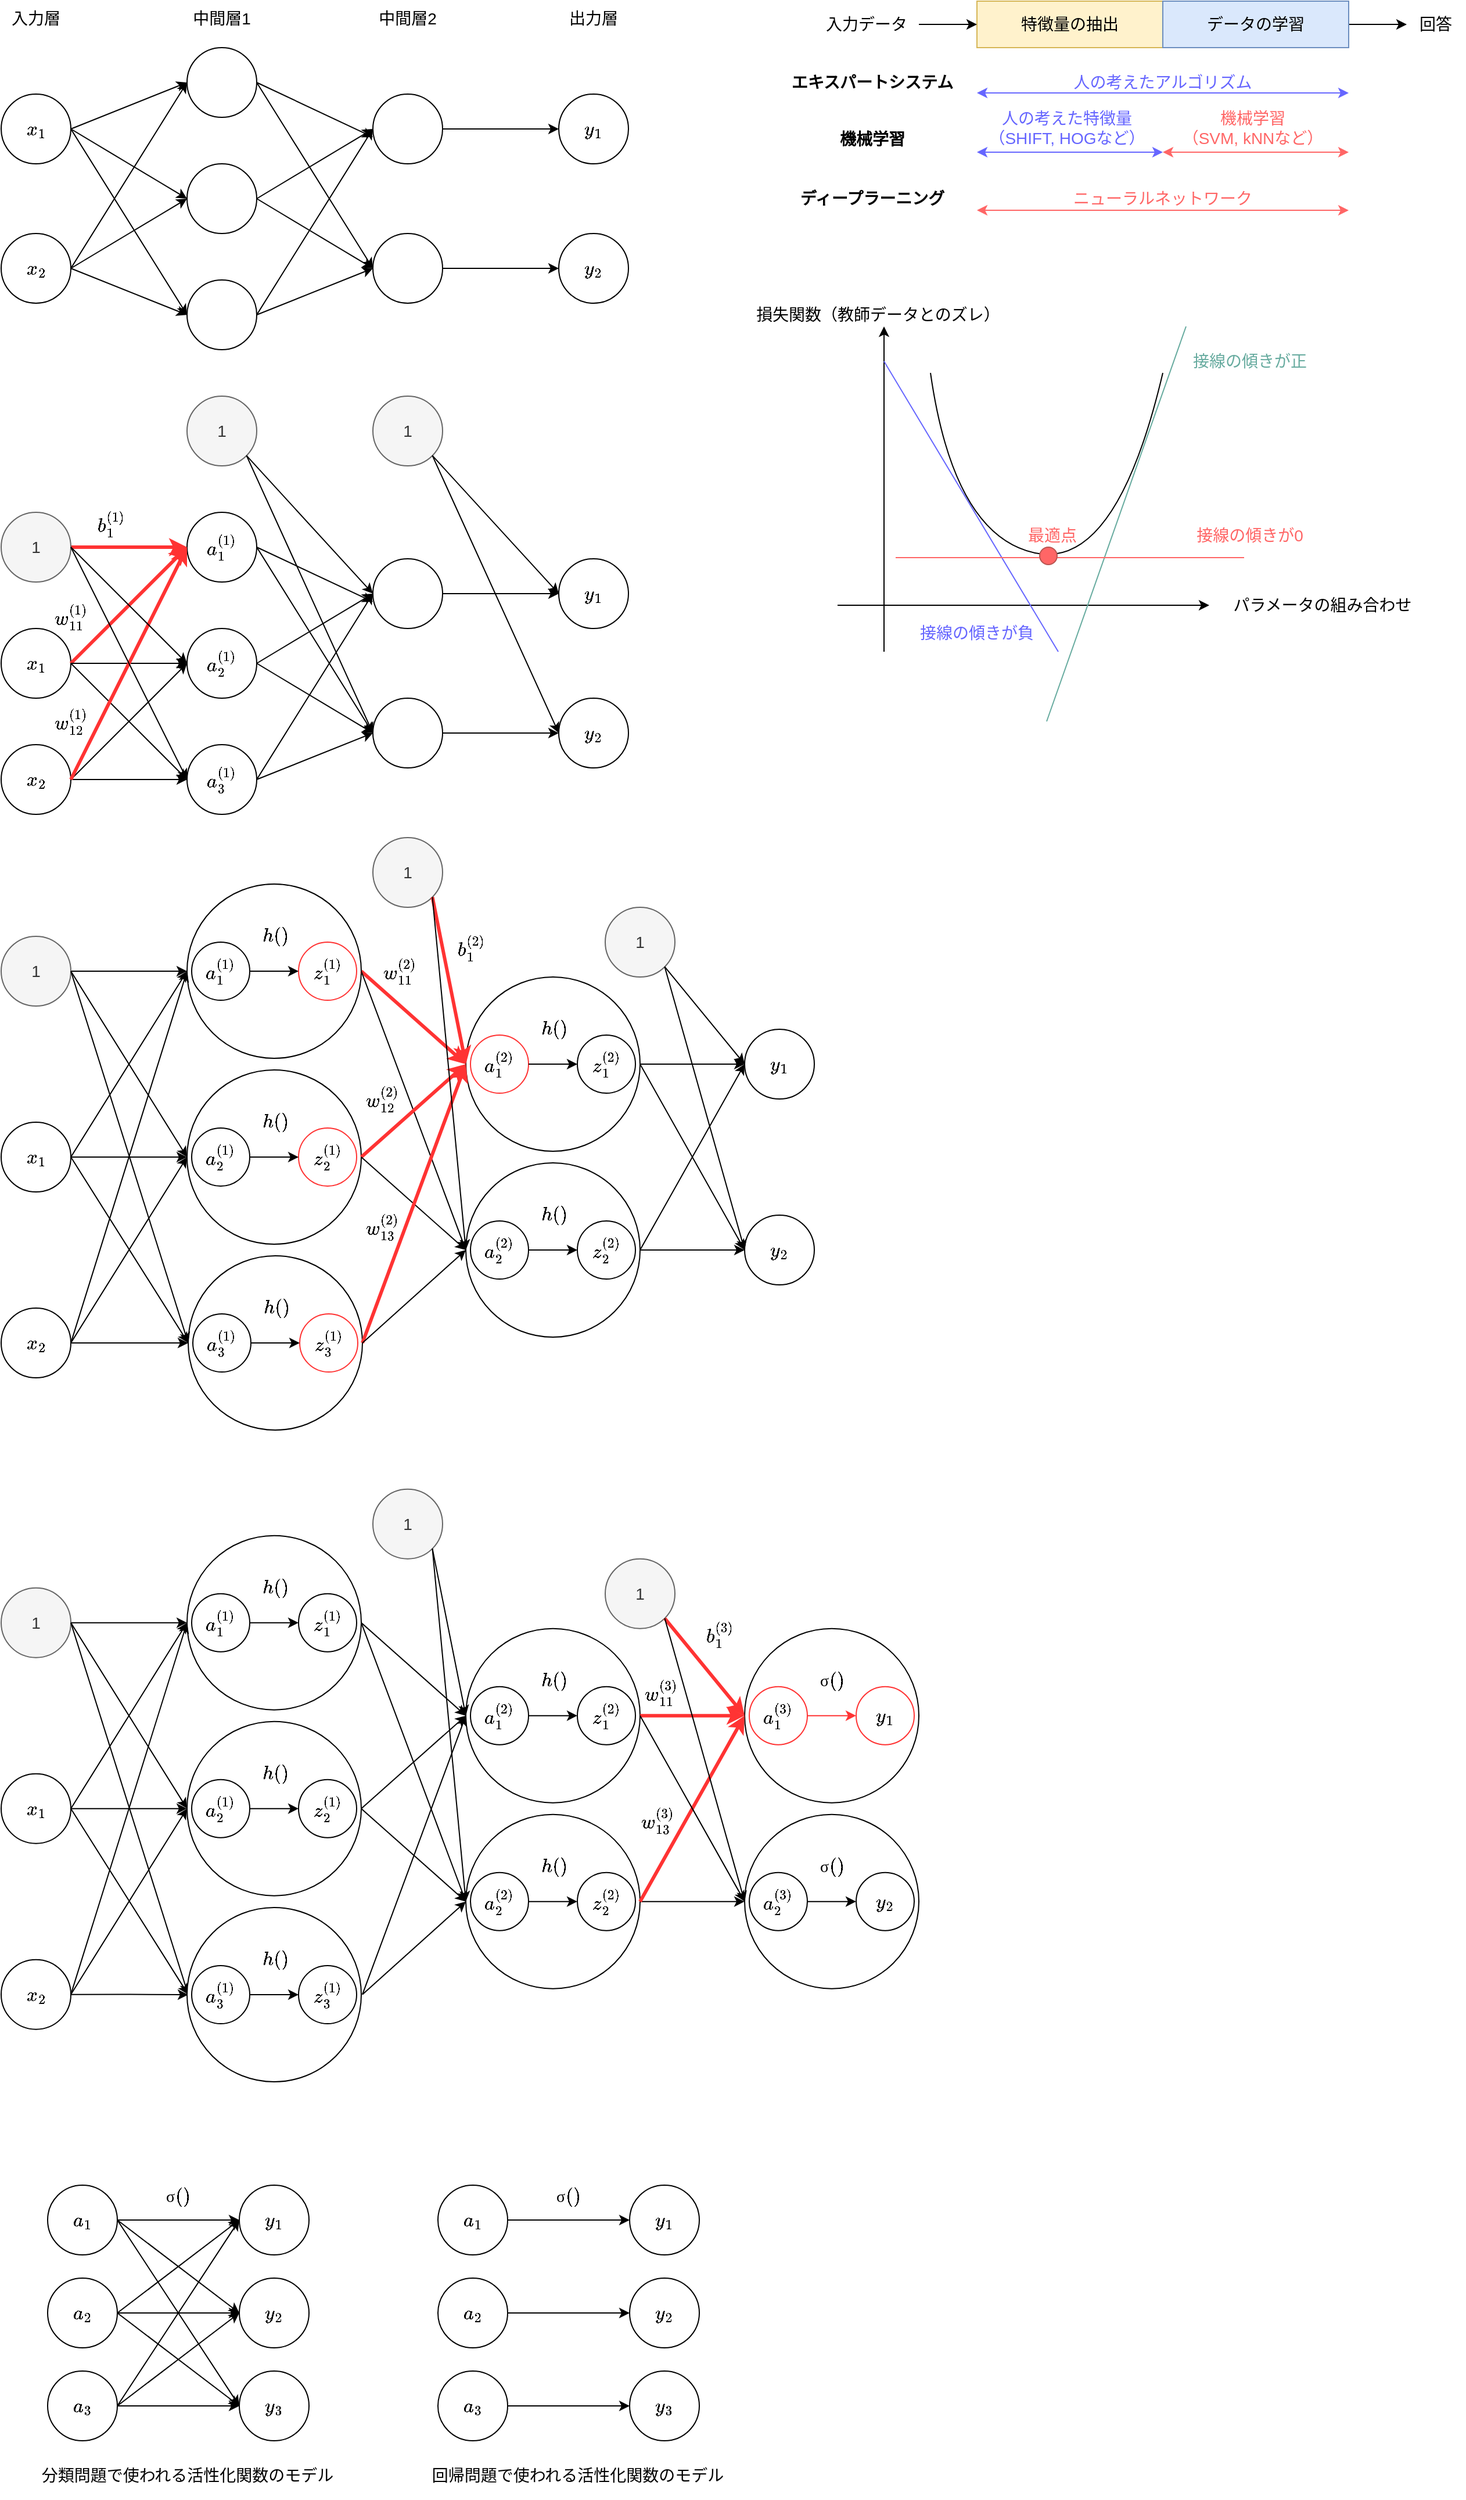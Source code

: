 <mxfile version="12.1.9" type="device" pages="1"><diagram id="qbLqMQYw65ycDxyGCVE3" name="ページ1"><mxGraphModel dx="1338" dy="828" grid="1" gridSize="10" guides="1" tooltips="1" connect="1" arrows="1" fold="1" page="1" pageScale="1" pageWidth="827" pageHeight="1169" math="1" shadow="0"><root><mxCell id="0"/><mxCell id="1" parent="0"/><mxCell id="7dfQ7ddmre_isDgvShZw-1" value="`x_1`" style="ellipse;whiteSpace=wrap;html=1;aspect=fixed;fontSize=14;" parent="1" vertex="1"><mxGeometry x="40" y="120" width="60" height="60" as="geometry"/></mxCell><mxCell id="7dfQ7ddmre_isDgvShZw-2" value="`x_2`" style="ellipse;whiteSpace=wrap;html=1;aspect=fixed;fontSize=14;" parent="1" vertex="1"><mxGeometry x="40" y="240" width="60" height="60" as="geometry"/></mxCell><mxCell id="7dfQ7ddmre_isDgvShZw-3" value="" style="ellipse;whiteSpace=wrap;html=1;aspect=fixed;fontSize=14;" parent="1" vertex="1"><mxGeometry x="200" y="80" width="60" height="60" as="geometry"/></mxCell><mxCell id="7dfQ7ddmre_isDgvShZw-4" value="" style="ellipse;whiteSpace=wrap;html=1;aspect=fixed;fontSize=14;" parent="1" vertex="1"><mxGeometry x="200" y="180" width="60" height="60" as="geometry"/></mxCell><mxCell id="7dfQ7ddmre_isDgvShZw-5" value="" style="ellipse;whiteSpace=wrap;html=1;aspect=fixed;fontSize=14;" parent="1" vertex="1"><mxGeometry x="200" y="280" width="60" height="60" as="geometry"/></mxCell><mxCell id="7dfQ7ddmre_isDgvShZw-24" style="edgeStyle=orthogonalEdgeStyle;rounded=0;orthogonalLoop=1;jettySize=auto;html=1;entryX=0;entryY=0.5;entryDx=0;entryDy=0;fontSize=14;" parent="1" source="7dfQ7ddmre_isDgvShZw-6" target="7dfQ7ddmre_isDgvShZw-8" edge="1"><mxGeometry relative="1" as="geometry"/></mxCell><mxCell id="7dfQ7ddmre_isDgvShZw-6" value="" style="ellipse;whiteSpace=wrap;html=1;aspect=fixed;fontSize=14;" parent="1" vertex="1"><mxGeometry x="360" y="120" width="60" height="60" as="geometry"/></mxCell><mxCell id="7dfQ7ddmre_isDgvShZw-25" style="edgeStyle=orthogonalEdgeStyle;rounded=0;orthogonalLoop=1;jettySize=auto;html=1;entryX=0;entryY=0.5;entryDx=0;entryDy=0;fontSize=14;" parent="1" source="7dfQ7ddmre_isDgvShZw-7" target="7dfQ7ddmre_isDgvShZw-9" edge="1"><mxGeometry relative="1" as="geometry"/></mxCell><mxCell id="7dfQ7ddmre_isDgvShZw-7" value="" style="ellipse;whiteSpace=wrap;html=1;aspect=fixed;fontSize=14;" parent="1" vertex="1"><mxGeometry x="360" y="240" width="60" height="60" as="geometry"/></mxCell><mxCell id="7dfQ7ddmre_isDgvShZw-8" value="`y_1`" style="ellipse;whiteSpace=wrap;html=1;aspect=fixed;fontSize=14;" parent="1" vertex="1"><mxGeometry x="520" y="120" width="60" height="60" as="geometry"/></mxCell><mxCell id="7dfQ7ddmre_isDgvShZw-9" value="`y_2`" style="ellipse;whiteSpace=wrap;html=1;aspect=fixed;fontSize=14;" parent="1" vertex="1"><mxGeometry x="520" y="240" width="60" height="60" as="geometry"/></mxCell><mxCell id="7dfQ7ddmre_isDgvShZw-10" value="" style="endArrow=classic;html=1;fontSize=14;exitX=1;exitY=0.5;exitDx=0;exitDy=0;entryX=0;entryY=0.5;entryDx=0;entryDy=0;" parent="1" source="7dfQ7ddmre_isDgvShZw-1" target="7dfQ7ddmre_isDgvShZw-3" edge="1"><mxGeometry width="50" height="50" relative="1" as="geometry"><mxPoint x="110" y="150" as="sourcePoint"/><mxPoint x="160" y="100" as="targetPoint"/></mxGeometry></mxCell><mxCell id="7dfQ7ddmre_isDgvShZw-12" value="" style="endArrow=classic;html=1;fontSize=14;exitX=1;exitY=0.5;exitDx=0;exitDy=0;entryX=0;entryY=0.5;entryDx=0;entryDy=0;" parent="1" source="7dfQ7ddmre_isDgvShZw-1" target="7dfQ7ddmre_isDgvShZw-4" edge="1"><mxGeometry width="50" height="50" relative="1" as="geometry"><mxPoint x="110" y="150" as="sourcePoint"/><mxPoint x="160" y="100" as="targetPoint"/></mxGeometry></mxCell><mxCell id="7dfQ7ddmre_isDgvShZw-14" value="" style="endArrow=classic;html=1;fontSize=14;exitX=1;exitY=0.5;exitDx=0;exitDy=0;entryX=0;entryY=0.5;entryDx=0;entryDy=0;" parent="1" source="7dfQ7ddmre_isDgvShZw-1" target="7dfQ7ddmre_isDgvShZw-5" edge="1"><mxGeometry width="50" height="50" relative="1" as="geometry"><mxPoint x="110" y="150" as="sourcePoint"/><mxPoint x="160" y="100" as="targetPoint"/></mxGeometry></mxCell><mxCell id="7dfQ7ddmre_isDgvShZw-15" value="" style="endArrow=classic;html=1;fontSize=14;exitX=1;exitY=0.5;exitDx=0;exitDy=0;entryX=0;entryY=0.5;entryDx=0;entryDy=0;" parent="1" source="7dfQ7ddmre_isDgvShZw-2" target="7dfQ7ddmre_isDgvShZw-5" edge="1"><mxGeometry width="50" height="50" relative="1" as="geometry"><mxPoint x="100" y="470" as="sourcePoint"/><mxPoint x="150" y="420" as="targetPoint"/></mxGeometry></mxCell><mxCell id="7dfQ7ddmre_isDgvShZw-16" value="" style="endArrow=classic;html=1;fontSize=14;exitX=1;exitY=0.5;exitDx=0;exitDy=0;entryX=0;entryY=0.5;entryDx=0;entryDy=0;" parent="1" source="7dfQ7ddmre_isDgvShZw-2" target="7dfQ7ddmre_isDgvShZw-4" edge="1"><mxGeometry width="50" height="50" relative="1" as="geometry"><mxPoint x="100" y="470" as="sourcePoint"/><mxPoint x="150" y="420" as="targetPoint"/></mxGeometry></mxCell><mxCell id="7dfQ7ddmre_isDgvShZw-17" value="" style="endArrow=classic;html=1;fontSize=14;exitX=1;exitY=0.5;exitDx=0;exitDy=0;entryX=0;entryY=0.5;entryDx=0;entryDy=0;" parent="1" source="7dfQ7ddmre_isDgvShZw-2" target="7dfQ7ddmre_isDgvShZw-3" edge="1"><mxGeometry width="50" height="50" relative="1" as="geometry"><mxPoint x="100" y="470" as="sourcePoint"/><mxPoint x="150" y="420" as="targetPoint"/></mxGeometry></mxCell><mxCell id="7dfQ7ddmre_isDgvShZw-18" value="" style="endArrow=classic;html=1;fontSize=14;entryX=0;entryY=0.5;entryDx=0;entryDy=0;exitX=1;exitY=0.5;exitDx=0;exitDy=0;" parent="1" source="7dfQ7ddmre_isDgvShZw-5" target="7dfQ7ddmre_isDgvShZw-7" edge="1"><mxGeometry width="50" height="50" relative="1" as="geometry"><mxPoint x="290" y="490" as="sourcePoint"/><mxPoint x="340" y="440" as="targetPoint"/></mxGeometry></mxCell><mxCell id="7dfQ7ddmre_isDgvShZw-19" value="" style="endArrow=classic;html=1;fontSize=14;entryX=0;entryY=0.5;entryDx=0;entryDy=0;exitX=1;exitY=0.5;exitDx=0;exitDy=0;" parent="1" source="7dfQ7ddmre_isDgvShZw-5" target="7dfQ7ddmre_isDgvShZw-6" edge="1"><mxGeometry width="50" height="50" relative="1" as="geometry"><mxPoint x="290" y="490" as="sourcePoint"/><mxPoint x="340" y="440" as="targetPoint"/></mxGeometry></mxCell><mxCell id="7dfQ7ddmre_isDgvShZw-20" value="" style="endArrow=classic;html=1;fontSize=14;exitX=1;exitY=0.5;exitDx=0;exitDy=0;entryX=0;entryY=0.5;entryDx=0;entryDy=0;" parent="1" source="7dfQ7ddmre_isDgvShZw-4" target="7dfQ7ddmre_isDgvShZw-7" edge="1"><mxGeometry width="50" height="50" relative="1" as="geometry"><mxPoint x="220" y="470" as="sourcePoint"/><mxPoint x="270" y="420" as="targetPoint"/></mxGeometry></mxCell><mxCell id="7dfQ7ddmre_isDgvShZw-21" value="" style="endArrow=classic;html=1;fontSize=14;exitX=1;exitY=0.5;exitDx=0;exitDy=0;entryX=0;entryY=0.5;entryDx=0;entryDy=0;" parent="1" source="7dfQ7ddmre_isDgvShZw-4" target="7dfQ7ddmre_isDgvShZw-6" edge="1"><mxGeometry width="50" height="50" relative="1" as="geometry"><mxPoint x="220" y="470" as="sourcePoint"/><mxPoint x="270" y="420" as="targetPoint"/></mxGeometry></mxCell><mxCell id="7dfQ7ddmre_isDgvShZw-22" value="" style="endArrow=classic;html=1;fontSize=14;exitX=1;exitY=0.5;exitDx=0;exitDy=0;entryX=0;entryY=0.617;entryDx=0;entryDy=0;entryPerimeter=0;" parent="1" source="7dfQ7ddmre_isDgvShZw-3" target="7dfQ7ddmre_isDgvShZw-6" edge="1"><mxGeometry width="50" height="50" relative="1" as="geometry"><mxPoint x="330" y="410" as="sourcePoint"/><mxPoint x="380" y="360" as="targetPoint"/></mxGeometry></mxCell><mxCell id="7dfQ7ddmre_isDgvShZw-23" value="" style="endArrow=classic;html=1;fontSize=14;exitX=1;exitY=0.5;exitDx=0;exitDy=0;entryX=0;entryY=0.5;entryDx=0;entryDy=0;" parent="1" source="7dfQ7ddmre_isDgvShZw-3" target="7dfQ7ddmre_isDgvShZw-7" edge="1"><mxGeometry width="50" height="50" relative="1" as="geometry"><mxPoint x="330" y="410" as="sourcePoint"/><mxPoint x="380" y="360" as="targetPoint"/></mxGeometry></mxCell><mxCell id="7dfQ7ddmre_isDgvShZw-26" value="入力層" style="text;html=1;strokeColor=none;fillColor=none;align=center;verticalAlign=middle;whiteSpace=wrap;rounded=0;fontSize=14;" parent="1" vertex="1"><mxGeometry x="40" y="40" width="60" height="30" as="geometry"/></mxCell><mxCell id="7dfQ7ddmre_isDgvShZw-27" value="中間層1" style="text;html=1;strokeColor=none;fillColor=none;align=center;verticalAlign=middle;whiteSpace=wrap;rounded=0;fontSize=14;" parent="1" vertex="1"><mxGeometry x="200" y="40" width="60" height="30" as="geometry"/></mxCell><mxCell id="7dfQ7ddmre_isDgvShZw-28" value="中間層2" style="text;html=1;strokeColor=none;fillColor=none;align=center;verticalAlign=middle;whiteSpace=wrap;rounded=0;fontSize=14;" parent="1" vertex="1"><mxGeometry x="360" y="40" width="60" height="30" as="geometry"/></mxCell><mxCell id="7dfQ7ddmre_isDgvShZw-29" value="出力層" style="text;html=1;strokeColor=none;fillColor=none;align=center;verticalAlign=middle;whiteSpace=wrap;rounded=0;fontSize=14;" parent="1" vertex="1"><mxGeometry x="520" y="40" width="60" height="30" as="geometry"/></mxCell><mxCell id="7dfQ7ddmre_isDgvShZw-30" value="`x_1`" style="ellipse;whiteSpace=wrap;html=1;aspect=fixed;fontSize=14;" parent="1" vertex="1"><mxGeometry x="40" y="580" width="60" height="60" as="geometry"/></mxCell><mxCell id="7dfQ7ddmre_isDgvShZw-31" value="`x_2`" style="ellipse;whiteSpace=wrap;html=1;aspect=fixed;fontSize=14;" parent="1" vertex="1"><mxGeometry x="40" y="680" width="60" height="60" as="geometry"/></mxCell><mxCell id="7dfQ7ddmre_isDgvShZw-32" value="`a_1^{(1)}`" style="ellipse;whiteSpace=wrap;html=1;aspect=fixed;fontSize=14;" parent="1" vertex="1"><mxGeometry x="200" y="480" width="60" height="60" as="geometry"/></mxCell><mxCell id="7dfQ7ddmre_isDgvShZw-33" value="&lt;span style=&quot;white-space: normal&quot;&gt;`a_2^{(1)}`&lt;/span&gt;" style="ellipse;whiteSpace=wrap;html=1;aspect=fixed;fontSize=14;" parent="1" vertex="1"><mxGeometry x="200" y="580" width="60" height="60" as="geometry"/></mxCell><mxCell id="7dfQ7ddmre_isDgvShZw-34" value="&lt;span style=&quot;white-space: normal&quot;&gt;`a_3^{(1)}`&lt;/span&gt;" style="ellipse;whiteSpace=wrap;html=1;aspect=fixed;fontSize=14;" parent="1" vertex="1"><mxGeometry x="200" y="680" width="60" height="60" as="geometry"/></mxCell><mxCell id="7dfQ7ddmre_isDgvShZw-35" style="edgeStyle=orthogonalEdgeStyle;rounded=0;orthogonalLoop=1;jettySize=auto;html=1;entryX=0;entryY=0.5;entryDx=0;entryDy=0;fontSize=14;" parent="1" source="7dfQ7ddmre_isDgvShZw-36" target="7dfQ7ddmre_isDgvShZw-39" edge="1"><mxGeometry relative="1" as="geometry"/></mxCell><mxCell id="7dfQ7ddmre_isDgvShZw-36" value="" style="ellipse;whiteSpace=wrap;html=1;aspect=fixed;fontSize=14;" parent="1" vertex="1"><mxGeometry x="360" y="520" width="60" height="60" as="geometry"/></mxCell><mxCell id="7dfQ7ddmre_isDgvShZw-37" style="edgeStyle=orthogonalEdgeStyle;rounded=0;orthogonalLoop=1;jettySize=auto;html=1;entryX=0;entryY=0.5;entryDx=0;entryDy=0;fontSize=14;" parent="1" source="7dfQ7ddmre_isDgvShZw-38" target="7dfQ7ddmre_isDgvShZw-40" edge="1"><mxGeometry relative="1" as="geometry"/></mxCell><mxCell id="7dfQ7ddmre_isDgvShZw-38" value="" style="ellipse;whiteSpace=wrap;html=1;aspect=fixed;fontSize=14;" parent="1" vertex="1"><mxGeometry x="360" y="640" width="60" height="60" as="geometry"/></mxCell><mxCell id="7dfQ7ddmre_isDgvShZw-39" value="`y_1`" style="ellipse;whiteSpace=wrap;html=1;aspect=fixed;fontSize=14;" parent="1" vertex="1"><mxGeometry x="520" y="520" width="60" height="60" as="geometry"/></mxCell><mxCell id="7dfQ7ddmre_isDgvShZw-40" value="`y_2`" style="ellipse;whiteSpace=wrap;html=1;aspect=fixed;fontSize=14;" parent="1" vertex="1"><mxGeometry x="520" y="640" width="60" height="60" as="geometry"/></mxCell><mxCell id="7dfQ7ddmre_isDgvShZw-41" value="" style="endArrow=classic;html=1;fontSize=14;exitX=1;exitY=0.5;exitDx=0;exitDy=0;entryX=0;entryY=0.5;entryDx=0;entryDy=0;fillColor=#f8cecc;strokeColor=#FF3333;strokeWidth=3;" parent="1" source="7dfQ7ddmre_isDgvShZw-30" target="7dfQ7ddmre_isDgvShZw-32" edge="1"><mxGeometry width="50" height="50" relative="1" as="geometry"><mxPoint x="110" y="550" as="sourcePoint"/><mxPoint x="160" y="500" as="targetPoint"/></mxGeometry></mxCell><mxCell id="7dfQ7ddmre_isDgvShZw-42" value="" style="endArrow=classic;html=1;fontSize=14;exitX=1;exitY=0.5;exitDx=0;exitDy=0;entryX=0;entryY=0.5;entryDx=0;entryDy=0;" parent="1" source="7dfQ7ddmre_isDgvShZw-30" target="7dfQ7ddmre_isDgvShZw-33" edge="1"><mxGeometry width="50" height="50" relative="1" as="geometry"><mxPoint x="110" y="550" as="sourcePoint"/><mxPoint x="160" y="500" as="targetPoint"/></mxGeometry></mxCell><mxCell id="7dfQ7ddmre_isDgvShZw-43" value="" style="endArrow=classic;html=1;fontSize=14;exitX=1;exitY=0.5;exitDx=0;exitDy=0;entryX=0;entryY=0.5;entryDx=0;entryDy=0;" parent="1" source="7dfQ7ddmre_isDgvShZw-30" target="7dfQ7ddmre_isDgvShZw-34" edge="1"><mxGeometry width="50" height="50" relative="1" as="geometry"><mxPoint x="110" y="550" as="sourcePoint"/><mxPoint x="160" y="500" as="targetPoint"/></mxGeometry></mxCell><mxCell id="7dfQ7ddmre_isDgvShZw-44" value="" style="endArrow=classic;html=1;fontSize=14;exitX=1;exitY=0.5;exitDx=0;exitDy=0;entryX=0;entryY=0.5;entryDx=0;entryDy=0;" parent="1" source="7dfQ7ddmre_isDgvShZw-31" target="7dfQ7ddmre_isDgvShZw-34" edge="1"><mxGeometry width="50" height="50" relative="1" as="geometry"><mxPoint x="100" y="870" as="sourcePoint"/><mxPoint x="150" y="820" as="targetPoint"/></mxGeometry></mxCell><mxCell id="7dfQ7ddmre_isDgvShZw-45" value="" style="endArrow=classic;html=1;fontSize=14;exitX=1;exitY=0.5;exitDx=0;exitDy=0;entryX=0;entryY=0.5;entryDx=0;entryDy=0;" parent="1" source="7dfQ7ddmre_isDgvShZw-31" target="7dfQ7ddmre_isDgvShZw-33" edge="1"><mxGeometry width="50" height="50" relative="1" as="geometry"><mxPoint x="100" y="870" as="sourcePoint"/><mxPoint x="150" y="820" as="targetPoint"/></mxGeometry></mxCell><mxCell id="7dfQ7ddmre_isDgvShZw-46" value="" style="endArrow=classic;html=1;fontSize=14;exitX=1;exitY=0.5;exitDx=0;exitDy=0;entryX=0;entryY=0.5;entryDx=0;entryDy=0;fillColor=#f8cecc;strokeColor=#FF3333;strokeWidth=3;" parent="1" source="7dfQ7ddmre_isDgvShZw-31" target="7dfQ7ddmre_isDgvShZw-32" edge="1"><mxGeometry width="50" height="50" relative="1" as="geometry"><mxPoint x="100" y="870" as="sourcePoint"/><mxPoint x="150" y="820" as="targetPoint"/></mxGeometry></mxCell><mxCell id="7dfQ7ddmre_isDgvShZw-47" value="" style="endArrow=classic;html=1;fontSize=14;entryX=0;entryY=0.5;entryDx=0;entryDy=0;exitX=1;exitY=0.5;exitDx=0;exitDy=0;" parent="1" source="7dfQ7ddmre_isDgvShZw-34" target="7dfQ7ddmre_isDgvShZw-38" edge="1"><mxGeometry width="50" height="50" relative="1" as="geometry"><mxPoint x="290" y="890" as="sourcePoint"/><mxPoint x="340" y="840" as="targetPoint"/></mxGeometry></mxCell><mxCell id="7dfQ7ddmre_isDgvShZw-48" value="" style="endArrow=classic;html=1;fontSize=14;entryX=0;entryY=0.5;entryDx=0;entryDy=0;exitX=1;exitY=0.5;exitDx=0;exitDy=0;" parent="1" source="7dfQ7ddmre_isDgvShZw-34" target="7dfQ7ddmre_isDgvShZw-36" edge="1"><mxGeometry width="50" height="50" relative="1" as="geometry"><mxPoint x="290" y="890" as="sourcePoint"/><mxPoint x="340" y="840" as="targetPoint"/></mxGeometry></mxCell><mxCell id="7dfQ7ddmre_isDgvShZw-49" value="" style="endArrow=classic;html=1;fontSize=14;exitX=1;exitY=0.5;exitDx=0;exitDy=0;entryX=0;entryY=0.5;entryDx=0;entryDy=0;" parent="1" source="7dfQ7ddmre_isDgvShZw-33" target="7dfQ7ddmre_isDgvShZw-38" edge="1"><mxGeometry width="50" height="50" relative="1" as="geometry"><mxPoint x="220" y="870" as="sourcePoint"/><mxPoint x="270" y="820" as="targetPoint"/></mxGeometry></mxCell><mxCell id="7dfQ7ddmre_isDgvShZw-50" value="" style="endArrow=classic;html=1;fontSize=14;exitX=1;exitY=0.5;exitDx=0;exitDy=0;entryX=0;entryY=0.5;entryDx=0;entryDy=0;" parent="1" source="7dfQ7ddmre_isDgvShZw-33" target="7dfQ7ddmre_isDgvShZw-36" edge="1"><mxGeometry width="50" height="50" relative="1" as="geometry"><mxPoint x="220" y="870" as="sourcePoint"/><mxPoint x="270" y="820" as="targetPoint"/></mxGeometry></mxCell><mxCell id="7dfQ7ddmre_isDgvShZw-51" value="" style="endArrow=classic;html=1;fontSize=14;exitX=1;exitY=0.5;exitDx=0;exitDy=0;entryX=0;entryY=0.617;entryDx=0;entryDy=0;entryPerimeter=0;" parent="1" source="7dfQ7ddmre_isDgvShZw-32" target="7dfQ7ddmre_isDgvShZw-36" edge="1"><mxGeometry width="50" height="50" relative="1" as="geometry"><mxPoint x="330" y="810" as="sourcePoint"/><mxPoint x="380" y="760" as="targetPoint"/></mxGeometry></mxCell><mxCell id="7dfQ7ddmre_isDgvShZw-52" value="" style="endArrow=classic;html=1;fontSize=14;exitX=1;exitY=0.5;exitDx=0;exitDy=0;entryX=0;entryY=0.5;entryDx=0;entryDy=0;" parent="1" source="7dfQ7ddmre_isDgvShZw-32" target="7dfQ7ddmre_isDgvShZw-38" edge="1"><mxGeometry width="50" height="50" relative="1" as="geometry"><mxPoint x="330" y="810" as="sourcePoint"/><mxPoint x="380" y="760" as="targetPoint"/></mxGeometry></mxCell><mxCell id="7dfQ7ddmre_isDgvShZw-56" style="edgeStyle=orthogonalEdgeStyle;rounded=0;orthogonalLoop=1;jettySize=auto;html=1;entryX=0;entryY=0.5;entryDx=0;entryDy=0;fontSize=14;fillColor=#f8cecc;strokeColor=#FF3333;strokeWidth=3;" parent="1" source="7dfQ7ddmre_isDgvShZw-54" target="7dfQ7ddmre_isDgvShZw-32" edge="1"><mxGeometry relative="1" as="geometry"/></mxCell><mxCell id="7dfQ7ddmre_isDgvShZw-54" value="1" style="ellipse;whiteSpace=wrap;html=1;aspect=fixed;fontSize=14;fillColor=#f5f5f5;strokeColor=#666666;fontColor=#333333;" parent="1" vertex="1"><mxGeometry x="40" y="480" width="60" height="60" as="geometry"/></mxCell><mxCell id="7dfQ7ddmre_isDgvShZw-57" value="`b_{1}^{(1)}`" style="text;html=1;strokeColor=none;fillColor=none;align=center;verticalAlign=middle;whiteSpace=wrap;rounded=0;fontSize=14;" parent="1" vertex="1"><mxGeometry x="110" y="470" width="50" height="40" as="geometry"/></mxCell><mxCell id="7dfQ7ddmre_isDgvShZw-60" value="" style="endArrow=classic;html=1;strokeWidth=1;fontSize=14;exitX=1;exitY=0.5;exitDx=0;exitDy=0;entryX=0;entryY=0.5;entryDx=0;entryDy=0;" parent="1" source="7dfQ7ddmre_isDgvShZw-54" target="7dfQ7ddmre_isDgvShZw-33" edge="1"><mxGeometry width="50" height="50" relative="1" as="geometry"><mxPoint x="370" y="480" as="sourcePoint"/><mxPoint x="420" y="430" as="targetPoint"/></mxGeometry></mxCell><mxCell id="7dfQ7ddmre_isDgvShZw-61" value="" style="endArrow=classic;html=1;strokeWidth=1;fontSize=14;exitX=1;exitY=0.5;exitDx=0;exitDy=0;entryX=0;entryY=0.5;entryDx=0;entryDy=0;" parent="1" source="7dfQ7ddmre_isDgvShZw-54" target="7dfQ7ddmre_isDgvShZw-34" edge="1"><mxGeometry width="50" height="50" relative="1" as="geometry"><mxPoint x="370" y="480" as="sourcePoint"/><mxPoint x="420" y="430" as="targetPoint"/></mxGeometry></mxCell><mxCell id="7dfQ7ddmre_isDgvShZw-53" value="`w_{1 1}^{(1)}`" style="text;html=1;strokeColor=none;fillColor=none;align=center;verticalAlign=middle;whiteSpace=wrap;rounded=0;fontSize=14;" parent="1" vertex="1"><mxGeometry x="75" y="550" width="50" height="40" as="geometry"/></mxCell><mxCell id="7dfQ7ddmre_isDgvShZw-65" value="`w_{1 2}^{(1)}`" style="text;html=1;strokeColor=none;fillColor=none;align=center;verticalAlign=middle;whiteSpace=wrap;rounded=0;fontSize=14;" parent="1" vertex="1"><mxGeometry x="75" y="640" width="50" height="40" as="geometry"/></mxCell><mxCell id="7dfQ7ddmre_isDgvShZw-66" value="1" style="ellipse;whiteSpace=wrap;html=1;aspect=fixed;fontSize=14;fillColor=#f5f5f5;strokeColor=#666666;fontColor=#333333;" parent="1" vertex="1"><mxGeometry x="200" y="380" width="60" height="60" as="geometry"/></mxCell><mxCell id="7dfQ7ddmre_isDgvShZw-67" value="1" style="ellipse;whiteSpace=wrap;html=1;aspect=fixed;fontSize=14;fillColor=#f5f5f5;strokeColor=#666666;fontColor=#333333;" parent="1" vertex="1"><mxGeometry x="360" y="380" width="60" height="60" as="geometry"/></mxCell><mxCell id="7dfQ7ddmre_isDgvShZw-68" value="" style="endArrow=classic;html=1;strokeWidth=1;fontSize=14;exitX=1;exitY=1;exitDx=0;exitDy=0;entryX=0;entryY=0.5;entryDx=0;entryDy=0;" parent="1" source="7dfQ7ddmre_isDgvShZw-66" target="7dfQ7ddmre_isDgvShZw-36" edge="1"><mxGeometry width="50" height="50" relative="1" as="geometry"><mxPoint x="280" y="470" as="sourcePoint"/><mxPoint x="330" y="420" as="targetPoint"/></mxGeometry></mxCell><mxCell id="7dfQ7ddmre_isDgvShZw-69" value="" style="endArrow=classic;html=1;strokeWidth=1;fontSize=14;exitX=1;exitY=1;exitDx=0;exitDy=0;entryX=0;entryY=0.5;entryDx=0;entryDy=0;" parent="1" source="7dfQ7ddmre_isDgvShZw-66" target="7dfQ7ddmre_isDgvShZw-38" edge="1"><mxGeometry width="50" height="50" relative="1" as="geometry"><mxPoint x="280" y="470" as="sourcePoint"/><mxPoint x="330" y="420" as="targetPoint"/></mxGeometry></mxCell><mxCell id="7dfQ7ddmre_isDgvShZw-70" value="" style="endArrow=classic;html=1;strokeWidth=1;fontSize=14;exitX=1;exitY=1;exitDx=0;exitDy=0;entryX=0;entryY=0.5;entryDx=0;entryDy=0;" parent="1" source="7dfQ7ddmre_isDgvShZw-67" target="7dfQ7ddmre_isDgvShZw-39" edge="1"><mxGeometry width="50" height="50" relative="1" as="geometry"><mxPoint x="440" y="490" as="sourcePoint"/><mxPoint x="490" y="440" as="targetPoint"/></mxGeometry></mxCell><mxCell id="7dfQ7ddmre_isDgvShZw-71" value="" style="endArrow=classic;html=1;strokeWidth=1;fontSize=14;exitX=1;exitY=1;exitDx=0;exitDy=0;entryX=0;entryY=0.5;entryDx=0;entryDy=0;" parent="1" source="7dfQ7ddmre_isDgvShZw-67" target="7dfQ7ddmre_isDgvShZw-40" edge="1"><mxGeometry width="50" height="50" relative="1" as="geometry"><mxPoint x="440" y="490" as="sourcePoint"/><mxPoint x="490" y="440" as="targetPoint"/></mxGeometry></mxCell><mxCell id="7dfQ7ddmre_isDgvShZw-72" value="`x_1`" style="ellipse;whiteSpace=wrap;html=1;aspect=fixed;fontSize=14;" parent="1" vertex="1"><mxGeometry x="40" y="1005" width="60" height="60" as="geometry"/></mxCell><mxCell id="7dfQ7ddmre_isDgvShZw-73" value="`x_2`" style="ellipse;whiteSpace=wrap;html=1;aspect=fixed;fontSize=14;" parent="1" vertex="1"><mxGeometry x="40" y="1165" width="60" height="60" as="geometry"/></mxCell><mxCell id="7dfQ7ddmre_isDgvShZw-81" value="`y_1`" style="ellipse;whiteSpace=wrap;html=1;aspect=fixed;fontSize=14;" parent="1" vertex="1"><mxGeometry x="680" y="925" width="60" height="60" as="geometry"/></mxCell><mxCell id="7dfQ7ddmre_isDgvShZw-82" value="`y_2`" style="ellipse;whiteSpace=wrap;html=1;aspect=fixed;fontSize=14;" parent="1" vertex="1"><mxGeometry x="680" y="1085" width="60" height="60" as="geometry"/></mxCell><mxCell id="7dfQ7ddmre_isDgvShZw-95" style="edgeStyle=orthogonalEdgeStyle;rounded=0;orthogonalLoop=1;jettySize=auto;html=1;entryX=0;entryY=0.5;entryDx=0;entryDy=0;fontSize=14;fillColor=#f8cecc;strokeColor=#000000;strokeWidth=1;" parent="1" source="7dfQ7ddmre_isDgvShZw-96" target="7dfQ7ddmre_isDgvShZw-74" edge="1"><mxGeometry relative="1" as="geometry"/></mxCell><mxCell id="7dfQ7ddmre_isDgvShZw-96" value="1" style="ellipse;whiteSpace=wrap;html=1;aspect=fixed;fontSize=14;fillColor=#f5f5f5;strokeColor=#666666;fontColor=#333333;" parent="1" vertex="1"><mxGeometry x="40" y="845" width="60" height="60" as="geometry"/></mxCell><mxCell id="7dfQ7ddmre_isDgvShZw-102" value="1" style="ellipse;whiteSpace=wrap;html=1;aspect=fixed;fontSize=14;fillColor=#f5f5f5;strokeColor=#666666;fontColor=#333333;" parent="1" vertex="1"><mxGeometry x="360" y="760" width="60" height="60" as="geometry"/></mxCell><mxCell id="7dfQ7ddmre_isDgvShZw-103" value="1" style="ellipse;whiteSpace=wrap;html=1;aspect=fixed;fontSize=14;fillColor=#f5f5f5;strokeColor=#666666;fontColor=#333333;" parent="1" vertex="1"><mxGeometry x="560" y="820" width="60" height="60" as="geometry"/></mxCell><mxCell id="7dfQ7ddmre_isDgvShZw-112" value="" style="group" parent="1" vertex="1" connectable="0"><mxGeometry x="200" y="800" width="150" height="150" as="geometry"/></mxCell><mxCell id="7dfQ7ddmre_isDgvShZw-74" value="" style="ellipse;whiteSpace=wrap;html=1;aspect=fixed;fontSize=14;" parent="7dfQ7ddmre_isDgvShZw-112" vertex="1"><mxGeometry width="150" height="150" as="geometry"/></mxCell><mxCell id="7dfQ7ddmre_isDgvShZw-108" value="&lt;span style=&quot;white-space: normal&quot;&gt;`a_1^{(1)}`&lt;/span&gt;" style="ellipse;whiteSpace=wrap;html=1;aspect=fixed;fontSize=14;" parent="7dfQ7ddmre_isDgvShZw-112" vertex="1"><mxGeometry x="4" y="50" width="50" height="50" as="geometry"/></mxCell><mxCell id="7dfQ7ddmre_isDgvShZw-109" value="&lt;span style=&quot;white-space: normal&quot;&gt;`z_1^{(1)}`&lt;/span&gt;" style="ellipse;whiteSpace=wrap;html=1;aspect=fixed;fontSize=14;strokeColor=#FF3333;" parent="7dfQ7ddmre_isDgvShZw-112" vertex="1"><mxGeometry x="96" y="50" width="50" height="50" as="geometry"/></mxCell><mxCell id="7dfQ7ddmre_isDgvShZw-110" style="edgeStyle=orthogonalEdgeStyle;rounded=0;orthogonalLoop=1;jettySize=auto;html=1;exitX=1;exitY=0.5;exitDx=0;exitDy=0;entryX=0;entryY=0.5;entryDx=0;entryDy=0;strokeColor=#000000;strokeWidth=1;fontSize=14;" parent="7dfQ7ddmre_isDgvShZw-112" source="7dfQ7ddmre_isDgvShZw-108" target="7dfQ7ddmre_isDgvShZw-109" edge="1"><mxGeometry relative="1" as="geometry"/></mxCell><mxCell id="7dfQ7ddmre_isDgvShZw-111" value="`h()`" style="text;html=1;strokeColor=none;fillColor=none;align=center;verticalAlign=middle;whiteSpace=wrap;rounded=0;fontSize=14;" parent="7dfQ7ddmre_isDgvShZw-112" vertex="1"><mxGeometry x="56" y="30" width="40" height="30" as="geometry"/></mxCell><mxCell id="7dfQ7ddmre_isDgvShZw-113" value="" style="group" parent="1" vertex="1" connectable="0"><mxGeometry x="200" y="960" width="150" height="150" as="geometry"/></mxCell><mxCell id="7dfQ7ddmre_isDgvShZw-114" value="" style="ellipse;whiteSpace=wrap;html=1;aspect=fixed;fontSize=14;" parent="7dfQ7ddmre_isDgvShZw-113" vertex="1"><mxGeometry width="150" height="150" as="geometry"/></mxCell><mxCell id="7dfQ7ddmre_isDgvShZw-115" value="&lt;span style=&quot;white-space: normal&quot;&gt;`a_2^{(1)}`&lt;/span&gt;" style="ellipse;whiteSpace=wrap;html=1;aspect=fixed;fontSize=14;" parent="7dfQ7ddmre_isDgvShZw-113" vertex="1"><mxGeometry x="4" y="50" width="50" height="50" as="geometry"/></mxCell><mxCell id="7dfQ7ddmre_isDgvShZw-116" value="&lt;span style=&quot;white-space: normal&quot;&gt;`z_2^{(1)}`&lt;/span&gt;" style="ellipse;whiteSpace=wrap;html=1;aspect=fixed;fontSize=14;strokeColor=#FF3333;" parent="7dfQ7ddmre_isDgvShZw-113" vertex="1"><mxGeometry x="96" y="50" width="50" height="50" as="geometry"/></mxCell><mxCell id="7dfQ7ddmre_isDgvShZw-117" style="edgeStyle=orthogonalEdgeStyle;rounded=0;orthogonalLoop=1;jettySize=auto;html=1;exitX=1;exitY=0.5;exitDx=0;exitDy=0;entryX=0;entryY=0.5;entryDx=0;entryDy=0;strokeColor=#000000;strokeWidth=1;fontSize=14;" parent="7dfQ7ddmre_isDgvShZw-113" source="7dfQ7ddmre_isDgvShZw-115" target="7dfQ7ddmre_isDgvShZw-116" edge="1"><mxGeometry relative="1" as="geometry"/></mxCell><mxCell id="7dfQ7ddmre_isDgvShZw-118" value="`h()`" style="text;html=1;strokeColor=none;fillColor=none;align=center;verticalAlign=middle;whiteSpace=wrap;rounded=0;fontSize=14;" parent="7dfQ7ddmre_isDgvShZw-113" vertex="1"><mxGeometry x="56" y="30" width="40" height="30" as="geometry"/></mxCell><mxCell id="7dfQ7ddmre_isDgvShZw-119" value="" style="group" parent="1" vertex="1" connectable="0"><mxGeometry x="201" y="1120" width="150" height="150" as="geometry"/></mxCell><mxCell id="7dfQ7ddmre_isDgvShZw-120" value="" style="ellipse;whiteSpace=wrap;html=1;aspect=fixed;fontSize=14;" parent="7dfQ7ddmre_isDgvShZw-119" vertex="1"><mxGeometry width="150" height="150" as="geometry"/></mxCell><mxCell id="7dfQ7ddmre_isDgvShZw-121" value="&lt;span style=&quot;white-space: normal&quot;&gt;`a_3^{(1)}`&lt;/span&gt;" style="ellipse;whiteSpace=wrap;html=1;aspect=fixed;fontSize=14;" parent="7dfQ7ddmre_isDgvShZw-119" vertex="1"><mxGeometry x="4" y="50" width="50" height="50" as="geometry"/></mxCell><mxCell id="7dfQ7ddmre_isDgvShZw-122" value="&lt;span style=&quot;white-space: normal&quot;&gt;`z_3^{(1)}`&lt;/span&gt;" style="ellipse;whiteSpace=wrap;html=1;aspect=fixed;fontSize=14;strokeColor=#FF3333;" parent="7dfQ7ddmre_isDgvShZw-119" vertex="1"><mxGeometry x="96" y="50" width="50" height="50" as="geometry"/></mxCell><mxCell id="7dfQ7ddmre_isDgvShZw-123" style="edgeStyle=orthogonalEdgeStyle;rounded=0;orthogonalLoop=1;jettySize=auto;html=1;exitX=1;exitY=0.5;exitDx=0;exitDy=0;entryX=0;entryY=0.5;entryDx=0;entryDy=0;strokeColor=#000000;strokeWidth=1;fontSize=14;" parent="7dfQ7ddmre_isDgvShZw-119" source="7dfQ7ddmre_isDgvShZw-121" target="7dfQ7ddmre_isDgvShZw-122" edge="1"><mxGeometry relative="1" as="geometry"/></mxCell><mxCell id="7dfQ7ddmre_isDgvShZw-124" value="`h()`" style="text;html=1;strokeColor=none;fillColor=none;align=center;verticalAlign=middle;whiteSpace=wrap;rounded=0;fontSize=14;" parent="7dfQ7ddmre_isDgvShZw-119" vertex="1"><mxGeometry x="56" y="30" width="40" height="30" as="geometry"/></mxCell><mxCell id="7dfQ7ddmre_isDgvShZw-126" style="edgeStyle=orthogonalEdgeStyle;rounded=0;orthogonalLoop=1;jettySize=auto;html=1;strokeColor=#000000;strokeWidth=1;fontSize=14;exitX=1;exitY=0.5;exitDx=0;exitDy=0;" parent="1" source="7dfQ7ddmre_isDgvShZw-72" target="7dfQ7ddmre_isDgvShZw-114" edge="1"><mxGeometry relative="1" as="geometry"/></mxCell><mxCell id="7dfQ7ddmre_isDgvShZw-127" style="edgeStyle=orthogonalEdgeStyle;rounded=0;orthogonalLoop=1;jettySize=auto;html=1;strokeColor=#000000;strokeWidth=1;fontSize=14;exitX=1;exitY=0.5;exitDx=0;exitDy=0;" parent="1" source="7dfQ7ddmre_isDgvShZw-73" target="7dfQ7ddmre_isDgvShZw-120" edge="1"><mxGeometry relative="1" as="geometry"/></mxCell><mxCell id="7dfQ7ddmre_isDgvShZw-128" value="" style="endArrow=classic;html=1;strokeColor=#000000;strokeWidth=1;fontSize=14;exitX=1;exitY=0.5;exitDx=0;exitDy=0;entryX=0;entryY=0.5;entryDx=0;entryDy=0;" parent="1" source="7dfQ7ddmre_isDgvShZw-96" target="7dfQ7ddmre_isDgvShZw-114" edge="1"><mxGeometry width="50" height="50" relative="1" as="geometry"><mxPoint x="120" y="990" as="sourcePoint"/><mxPoint x="170" y="940" as="targetPoint"/></mxGeometry></mxCell><mxCell id="7dfQ7ddmre_isDgvShZw-129" value="" style="endArrow=classic;html=1;strokeColor=#000000;strokeWidth=1;fontSize=14;exitX=1;exitY=0.5;exitDx=0;exitDy=0;entryX=0;entryY=0.5;entryDx=0;entryDy=0;" parent="1" source="7dfQ7ddmre_isDgvShZw-96" target="7dfQ7ddmre_isDgvShZw-120" edge="1"><mxGeometry width="50" height="50" relative="1" as="geometry"><mxPoint x="120" y="990" as="sourcePoint"/><mxPoint x="170" y="940" as="targetPoint"/></mxGeometry></mxCell><mxCell id="7dfQ7ddmre_isDgvShZw-130" value="" style="endArrow=classic;html=1;strokeColor=#000000;strokeWidth=1;fontSize=14;exitX=1;exitY=0.5;exitDx=0;exitDy=0;entryX=0;entryY=0.5;entryDx=0;entryDy=0;" parent="1" source="7dfQ7ddmre_isDgvShZw-72" target="7dfQ7ddmre_isDgvShZw-74" edge="1"><mxGeometry width="50" height="50" relative="1" as="geometry"><mxPoint x="100" y="1140" as="sourcePoint"/><mxPoint x="150" y="1090" as="targetPoint"/></mxGeometry></mxCell><mxCell id="7dfQ7ddmre_isDgvShZw-137" value="" style="endArrow=classic;html=1;strokeColor=#000000;strokeWidth=1;fontSize=14;exitX=1;exitY=0.5;exitDx=0;exitDy=0;entryX=0;entryY=0.5;entryDx=0;entryDy=0;" parent="1" source="7dfQ7ddmre_isDgvShZw-72" target="7dfQ7ddmre_isDgvShZw-120" edge="1"><mxGeometry width="50" height="50" relative="1" as="geometry"><mxPoint x="100" y="1140" as="sourcePoint"/><mxPoint x="150" y="1090" as="targetPoint"/></mxGeometry></mxCell><mxCell id="7dfQ7ddmre_isDgvShZw-138" value="" style="endArrow=classic;html=1;strokeColor=#000000;strokeWidth=1;fontSize=14;exitX=1;exitY=0.5;exitDx=0;exitDy=0;entryX=0;entryY=0.5;entryDx=0;entryDy=0;" parent="1" source="7dfQ7ddmre_isDgvShZw-73" target="7dfQ7ddmre_isDgvShZw-114" edge="1"><mxGeometry width="50" height="50" relative="1" as="geometry"><mxPoint x="110" y="1180" as="sourcePoint"/><mxPoint x="160" y="1130" as="targetPoint"/></mxGeometry></mxCell><mxCell id="7dfQ7ddmre_isDgvShZw-139" value="" style="endArrow=classic;html=1;strokeColor=#000000;strokeWidth=1;fontSize=14;exitX=1;exitY=0.5;exitDx=0;exitDy=0;entryX=0;entryY=0.5;entryDx=0;entryDy=0;" parent="1" source="7dfQ7ddmre_isDgvShZw-73" target="7dfQ7ddmre_isDgvShZw-74" edge="1"><mxGeometry width="50" height="50" relative="1" as="geometry"><mxPoint x="110" y="1180" as="sourcePoint"/><mxPoint x="160" y="1130" as="targetPoint"/></mxGeometry></mxCell><mxCell id="7dfQ7ddmre_isDgvShZw-140" value="" style="group" parent="1" vertex="1" connectable="0"><mxGeometry x="440" y="880" width="150" height="150" as="geometry"/></mxCell><mxCell id="7dfQ7ddmre_isDgvShZw-141" value="" style="ellipse;whiteSpace=wrap;html=1;aspect=fixed;fontSize=14;" parent="7dfQ7ddmre_isDgvShZw-140" vertex="1"><mxGeometry width="150" height="150" as="geometry"/></mxCell><mxCell id="7dfQ7ddmre_isDgvShZw-142" value="&lt;span style=&quot;white-space: normal&quot;&gt;`a_1^{(2)}`&lt;/span&gt;" style="ellipse;whiteSpace=wrap;html=1;aspect=fixed;fontSize=14;strokeColor=#FF3333;" parent="7dfQ7ddmre_isDgvShZw-140" vertex="1"><mxGeometry x="4" y="50" width="50" height="50" as="geometry"/></mxCell><mxCell id="7dfQ7ddmre_isDgvShZw-143" value="&lt;span style=&quot;white-space: normal&quot;&gt;`z_1^{(2)}`&lt;/span&gt;" style="ellipse;whiteSpace=wrap;html=1;aspect=fixed;fontSize=14;" parent="7dfQ7ddmre_isDgvShZw-140" vertex="1"><mxGeometry x="96" y="50" width="50" height="50" as="geometry"/></mxCell><mxCell id="7dfQ7ddmre_isDgvShZw-144" style="edgeStyle=orthogonalEdgeStyle;rounded=0;orthogonalLoop=1;jettySize=auto;html=1;exitX=1;exitY=0.5;exitDx=0;exitDy=0;entryX=0;entryY=0.5;entryDx=0;entryDy=0;strokeColor=#000000;strokeWidth=1;fontSize=14;" parent="7dfQ7ddmre_isDgvShZw-140" source="7dfQ7ddmre_isDgvShZw-142" target="7dfQ7ddmre_isDgvShZw-143" edge="1"><mxGeometry relative="1" as="geometry"/></mxCell><mxCell id="7dfQ7ddmre_isDgvShZw-145" value="`h()`" style="text;html=1;strokeColor=none;fillColor=none;align=center;verticalAlign=middle;whiteSpace=wrap;rounded=0;fontSize=14;" parent="7dfQ7ddmre_isDgvShZw-140" vertex="1"><mxGeometry x="56" y="30" width="40" height="30" as="geometry"/></mxCell><mxCell id="7dfQ7ddmre_isDgvShZw-146" value="" style="group" parent="1" vertex="1" connectable="0"><mxGeometry x="440" y="1040" width="150" height="150" as="geometry"/></mxCell><mxCell id="7dfQ7ddmre_isDgvShZw-147" value="" style="ellipse;whiteSpace=wrap;html=1;aspect=fixed;fontSize=14;" parent="7dfQ7ddmre_isDgvShZw-146" vertex="1"><mxGeometry width="150" height="150" as="geometry"/></mxCell><mxCell id="7dfQ7ddmre_isDgvShZw-148" value="&lt;span style=&quot;white-space: normal&quot;&gt;`a_2^{(2)}`&lt;/span&gt;" style="ellipse;whiteSpace=wrap;html=1;aspect=fixed;fontSize=14;" parent="7dfQ7ddmre_isDgvShZw-146" vertex="1"><mxGeometry x="4" y="50" width="50" height="50" as="geometry"/></mxCell><mxCell id="7dfQ7ddmre_isDgvShZw-149" value="&lt;span style=&quot;white-space: normal&quot;&gt;`z_2^{(2)}`&lt;/span&gt;" style="ellipse;whiteSpace=wrap;html=1;aspect=fixed;fontSize=14;" parent="7dfQ7ddmre_isDgvShZw-146" vertex="1"><mxGeometry x="96" y="50" width="50" height="50" as="geometry"/></mxCell><mxCell id="7dfQ7ddmre_isDgvShZw-150" style="edgeStyle=orthogonalEdgeStyle;rounded=0;orthogonalLoop=1;jettySize=auto;html=1;exitX=1;exitY=0.5;exitDx=0;exitDy=0;entryX=0;entryY=0.5;entryDx=0;entryDy=0;strokeColor=#000000;strokeWidth=1;fontSize=14;" parent="7dfQ7ddmre_isDgvShZw-146" source="7dfQ7ddmre_isDgvShZw-148" target="7dfQ7ddmre_isDgvShZw-149" edge="1"><mxGeometry relative="1" as="geometry"/></mxCell><mxCell id="7dfQ7ddmre_isDgvShZw-151" value="`h()`" style="text;html=1;strokeColor=none;fillColor=none;align=center;verticalAlign=middle;whiteSpace=wrap;rounded=0;fontSize=14;" parent="7dfQ7ddmre_isDgvShZw-146" vertex="1"><mxGeometry x="56" y="30" width="40" height="30" as="geometry"/></mxCell><mxCell id="7dfQ7ddmre_isDgvShZw-152" value="" style="endArrow=classic;html=1;strokeColor=#FF3333;strokeWidth=3;fontSize=14;exitX=1;exitY=0.5;exitDx=0;exitDy=0;entryX=0;entryY=0.5;entryDx=0;entryDy=0;" parent="1" source="7dfQ7ddmre_isDgvShZw-74" target="7dfQ7ddmre_isDgvShZw-141" edge="1"><mxGeometry width="50" height="50" relative="1" as="geometry"><mxPoint x="370" y="990" as="sourcePoint"/><mxPoint x="420" y="940" as="targetPoint"/></mxGeometry></mxCell><mxCell id="7dfQ7ddmre_isDgvShZw-153" value="" style="endArrow=classic;html=1;strokeColor=#000000;strokeWidth=1;fontSize=14;exitX=1;exitY=0.5;exitDx=0;exitDy=0;entryX=0;entryY=0.5;entryDx=0;entryDy=0;" parent="1" source="7dfQ7ddmre_isDgvShZw-74" target="7dfQ7ddmre_isDgvShZw-147" edge="1"><mxGeometry width="50" height="50" relative="1" as="geometry"><mxPoint x="370" y="990" as="sourcePoint"/><mxPoint x="420" y="940" as="targetPoint"/></mxGeometry></mxCell><mxCell id="7dfQ7ddmre_isDgvShZw-154" value="" style="endArrow=classic;html=1;strokeColor=#FF3333;strokeWidth=3;fontSize=14;exitX=1;exitY=0.5;exitDx=0;exitDy=0;entryX=0;entryY=0.5;entryDx=0;entryDy=0;" parent="1" source="7dfQ7ddmre_isDgvShZw-114" target="7dfQ7ddmre_isDgvShZw-141" edge="1"><mxGeometry width="50" height="50" relative="1" as="geometry"><mxPoint x="360" y="1010" as="sourcePoint"/><mxPoint x="410" y="960" as="targetPoint"/></mxGeometry></mxCell><mxCell id="7dfQ7ddmre_isDgvShZw-155" value="" style="endArrow=classic;html=1;strokeColor=#000000;strokeWidth=1;fontSize=14;exitX=1;exitY=0.5;exitDx=0;exitDy=0;entryX=0;entryY=0.5;entryDx=0;entryDy=0;" parent="1" source="7dfQ7ddmre_isDgvShZw-114" target="7dfQ7ddmre_isDgvShZw-147" edge="1"><mxGeometry width="50" height="50" relative="1" as="geometry"><mxPoint x="360" y="1010" as="sourcePoint"/><mxPoint x="410" y="960" as="targetPoint"/></mxGeometry></mxCell><mxCell id="7dfQ7ddmre_isDgvShZw-156" value="" style="endArrow=classic;html=1;strokeColor=#FF3333;strokeWidth=3;fontSize=14;exitX=1;exitY=0.5;exitDx=0;exitDy=0;entryX=0;entryY=0.5;entryDx=0;entryDy=0;" parent="1" source="7dfQ7ddmre_isDgvShZw-120" target="7dfQ7ddmre_isDgvShZw-141" edge="1"><mxGeometry width="50" height="50" relative="1" as="geometry"><mxPoint x="370" y="1200" as="sourcePoint"/><mxPoint x="420" y="1150" as="targetPoint"/></mxGeometry></mxCell><mxCell id="7dfQ7ddmre_isDgvShZw-157" value="" style="endArrow=classic;html=1;strokeColor=#000000;strokeWidth=1;fontSize=14;exitX=1;exitY=0.5;exitDx=0;exitDy=0;entryX=0;entryY=0.5;entryDx=0;entryDy=0;" parent="1" source="7dfQ7ddmre_isDgvShZw-120" target="7dfQ7ddmre_isDgvShZw-147" edge="1"><mxGeometry width="50" height="50" relative="1" as="geometry"><mxPoint x="370" y="1200" as="sourcePoint"/><mxPoint x="420" y="1150" as="targetPoint"/></mxGeometry></mxCell><mxCell id="7dfQ7ddmre_isDgvShZw-158" value="" style="endArrow=classic;html=1;strokeColor=#FF3333;strokeWidth=3;fontSize=14;exitX=1;exitY=1;exitDx=0;exitDy=0;entryX=0;entryY=0.5;entryDx=0;entryDy=0;" parent="1" source="7dfQ7ddmre_isDgvShZw-102" target="7dfQ7ddmre_isDgvShZw-141" edge="1"><mxGeometry width="50" height="50" relative="1" as="geometry"><mxPoint x="390" y="920" as="sourcePoint"/><mxPoint x="440" y="870" as="targetPoint"/></mxGeometry></mxCell><mxCell id="7dfQ7ddmre_isDgvShZw-159" value="" style="endArrow=classic;html=1;strokeColor=#000000;strokeWidth=1;fontSize=14;exitX=1;exitY=1;exitDx=0;exitDy=0;entryX=0;entryY=0.5;entryDx=0;entryDy=0;" parent="1" source="7dfQ7ddmre_isDgvShZw-102" target="7dfQ7ddmre_isDgvShZw-147" edge="1"><mxGeometry width="50" height="50" relative="1" as="geometry"><mxPoint x="390" y="920" as="sourcePoint"/><mxPoint x="440" y="870" as="targetPoint"/></mxGeometry></mxCell><mxCell id="7dfQ7ddmre_isDgvShZw-160" style="edgeStyle=orthogonalEdgeStyle;rounded=0;orthogonalLoop=1;jettySize=auto;html=1;entryX=0;entryY=0.5;entryDx=0;entryDy=0;strokeColor=#000000;strokeWidth=1;fontSize=14;" parent="1" source="7dfQ7ddmre_isDgvShZw-141" target="7dfQ7ddmre_isDgvShZw-81" edge="1"><mxGeometry relative="1" as="geometry"/></mxCell><mxCell id="7dfQ7ddmre_isDgvShZw-161" style="edgeStyle=orthogonalEdgeStyle;rounded=0;orthogonalLoop=1;jettySize=auto;html=1;entryX=0;entryY=0.5;entryDx=0;entryDy=0;strokeColor=#000000;strokeWidth=1;fontSize=14;" parent="1" source="7dfQ7ddmre_isDgvShZw-147" target="7dfQ7ddmre_isDgvShZw-82" edge="1"><mxGeometry relative="1" as="geometry"/></mxCell><mxCell id="7dfQ7ddmre_isDgvShZw-162" value="" style="endArrow=classic;html=1;strokeColor=#000000;strokeWidth=1;fontSize=14;exitX=1;exitY=1;exitDx=0;exitDy=0;entryX=0;entryY=0.5;entryDx=0;entryDy=0;" parent="1" source="7dfQ7ddmre_isDgvShZw-103" target="7dfQ7ddmre_isDgvShZw-81" edge="1"><mxGeometry width="50" height="50" relative="1" as="geometry"><mxPoint x="630" y="880" as="sourcePoint"/><mxPoint x="680" y="830" as="targetPoint"/></mxGeometry></mxCell><mxCell id="7dfQ7ddmre_isDgvShZw-163" value="" style="endArrow=classic;html=1;strokeColor=#000000;strokeWidth=1;fontSize=14;exitX=1;exitY=1;exitDx=0;exitDy=0;entryX=0;entryY=0.5;entryDx=0;entryDy=0;" parent="1" source="7dfQ7ddmre_isDgvShZw-103" target="7dfQ7ddmre_isDgvShZw-82" edge="1"><mxGeometry width="50" height="50" relative="1" as="geometry"><mxPoint x="630" y="880" as="sourcePoint"/><mxPoint x="680" y="830" as="targetPoint"/></mxGeometry></mxCell><mxCell id="7dfQ7ddmre_isDgvShZw-164" value="" style="endArrow=classic;html=1;strokeColor=#000000;strokeWidth=1;fontSize=14;exitX=1;exitY=0.5;exitDx=0;exitDy=0;entryX=0;entryY=0.5;entryDx=0;entryDy=0;" parent="1" source="7dfQ7ddmre_isDgvShZw-141" target="7dfQ7ddmre_isDgvShZw-82" edge="1"><mxGeometry width="50" height="50" relative="1" as="geometry"><mxPoint x="610" y="1060" as="sourcePoint"/><mxPoint x="660" y="1010" as="targetPoint"/></mxGeometry></mxCell><mxCell id="7dfQ7ddmre_isDgvShZw-165" value="" style="endArrow=classic;html=1;strokeColor=#000000;strokeWidth=1;fontSize=14;entryX=0;entryY=0.5;entryDx=0;entryDy=0;exitX=1;exitY=0.5;exitDx=0;exitDy=0;" parent="1" source="7dfQ7ddmre_isDgvShZw-147" target="7dfQ7ddmre_isDgvShZw-81" edge="1"><mxGeometry width="50" height="50" relative="1" as="geometry"><mxPoint x="600" y="1060" as="sourcePoint"/><mxPoint x="650" y="1010" as="targetPoint"/></mxGeometry></mxCell><mxCell id="7dfQ7ddmre_isDgvShZw-166" value="`b_{1}^{(2)}`" style="text;html=1;strokeColor=none;fillColor=none;align=center;verticalAlign=middle;whiteSpace=wrap;rounded=0;fontSize=14;" parent="1" vertex="1"><mxGeometry x="420" y="835" width="50" height="40" as="geometry"/></mxCell><mxCell id="7dfQ7ddmre_isDgvShZw-167" value="`w_{1 1}^{(2)}`" style="text;html=1;strokeColor=none;fillColor=none;align=center;verticalAlign=middle;whiteSpace=wrap;rounded=0;fontSize=14;" parent="1" vertex="1"><mxGeometry x="358" y="855" width="50" height="40" as="geometry"/></mxCell><mxCell id="7dfQ7ddmre_isDgvShZw-169" value="`w_{1 2}^{(2)}`" style="text;html=1;strokeColor=none;fillColor=none;align=center;verticalAlign=middle;whiteSpace=wrap;rounded=0;fontSize=14;" parent="1" vertex="1"><mxGeometry x="343" y="965" width="50" height="40" as="geometry"/></mxCell><mxCell id="7dfQ7ddmre_isDgvShZw-170" value="`w_{1 3}^{(2)}`" style="text;html=1;strokeColor=none;fillColor=none;align=center;verticalAlign=middle;whiteSpace=wrap;rounded=0;fontSize=14;" parent="1" vertex="1"><mxGeometry x="343" y="1075" width="50" height="40" as="geometry"/></mxCell><mxCell id="7dfQ7ddmre_isDgvShZw-171" value="`x_1`" style="ellipse;whiteSpace=wrap;html=1;aspect=fixed;fontSize=14;" parent="1" vertex="1"><mxGeometry x="40" y="1565.833" width="60" height="60" as="geometry"/></mxCell><mxCell id="7dfQ7ddmre_isDgvShZw-172" value="`x_2`" style="ellipse;whiteSpace=wrap;html=1;aspect=fixed;fontSize=14;" parent="1" vertex="1"><mxGeometry x="40" y="1725.833" width="60" height="60" as="geometry"/></mxCell><mxCell id="7dfQ7ddmre_isDgvShZw-175" style="edgeStyle=orthogonalEdgeStyle;rounded=0;orthogonalLoop=1;jettySize=auto;html=1;entryX=0;entryY=0.5;entryDx=0;entryDy=0;fontSize=14;fillColor=#f8cecc;strokeColor=#000000;strokeWidth=1;" parent="1" source="7dfQ7ddmre_isDgvShZw-176" target="7dfQ7ddmre_isDgvShZw-180" edge="1"><mxGeometry relative="1" as="geometry"/></mxCell><mxCell id="7dfQ7ddmre_isDgvShZw-176" value="1" style="ellipse;whiteSpace=wrap;html=1;aspect=fixed;fontSize=14;fillColor=#f5f5f5;strokeColor=#666666;fontColor=#333333;" parent="1" vertex="1"><mxGeometry x="40" y="1405.833" width="60" height="60" as="geometry"/></mxCell><mxCell id="7dfQ7ddmre_isDgvShZw-177" value="1" style="ellipse;whiteSpace=wrap;html=1;aspect=fixed;fontSize=14;fillColor=#f5f5f5;strokeColor=#666666;fontColor=#333333;" parent="1" vertex="1"><mxGeometry x="360" y="1320.833" width="60" height="60" as="geometry"/></mxCell><mxCell id="7dfQ7ddmre_isDgvShZw-178" value="1" style="ellipse;whiteSpace=wrap;html=1;aspect=fixed;fontSize=14;fillColor=#f5f5f5;strokeColor=#666666;fontColor=#333333;" parent="1" vertex="1"><mxGeometry x="560" y="1380.833" width="60" height="60" as="geometry"/></mxCell><mxCell id="7dfQ7ddmre_isDgvShZw-179" value="" style="group" parent="1" vertex="1" connectable="0"><mxGeometry x="200" y="1360.833" width="150" height="150" as="geometry"/></mxCell><mxCell id="7dfQ7ddmre_isDgvShZw-180" value="" style="ellipse;whiteSpace=wrap;html=1;aspect=fixed;fontSize=14;" parent="7dfQ7ddmre_isDgvShZw-179" vertex="1"><mxGeometry width="150" height="150" as="geometry"/></mxCell><mxCell id="7dfQ7ddmre_isDgvShZw-181" value="&lt;span style=&quot;white-space: normal&quot;&gt;`a_1^{(1)}`&lt;/span&gt;" style="ellipse;whiteSpace=wrap;html=1;aspect=fixed;fontSize=14;" parent="7dfQ7ddmre_isDgvShZw-179" vertex="1"><mxGeometry x="4" y="50" width="50" height="50" as="geometry"/></mxCell><mxCell id="7dfQ7ddmre_isDgvShZw-182" value="&lt;span style=&quot;white-space: normal&quot;&gt;`z_1^{(1)}`&lt;/span&gt;" style="ellipse;whiteSpace=wrap;html=1;aspect=fixed;fontSize=14;strokeColor=#000000;" parent="7dfQ7ddmre_isDgvShZw-179" vertex="1"><mxGeometry x="96" y="50" width="50" height="50" as="geometry"/></mxCell><mxCell id="7dfQ7ddmre_isDgvShZw-183" style="edgeStyle=orthogonalEdgeStyle;rounded=0;orthogonalLoop=1;jettySize=auto;html=1;exitX=1;exitY=0.5;exitDx=0;exitDy=0;entryX=0;entryY=0.5;entryDx=0;entryDy=0;strokeColor=#000000;strokeWidth=1;fontSize=14;" parent="7dfQ7ddmre_isDgvShZw-179" source="7dfQ7ddmre_isDgvShZw-181" target="7dfQ7ddmre_isDgvShZw-182" edge="1"><mxGeometry relative="1" as="geometry"/></mxCell><mxCell id="7dfQ7ddmre_isDgvShZw-184" value="`h()`" style="text;html=1;strokeColor=none;fillColor=none;align=center;verticalAlign=middle;whiteSpace=wrap;rounded=0;fontSize=14;" parent="7dfQ7ddmre_isDgvShZw-179" vertex="1"><mxGeometry x="56" y="30" width="40" height="30" as="geometry"/></mxCell><mxCell id="7dfQ7ddmre_isDgvShZw-185" value="" style="group;strokeColor=none;" parent="1" vertex="1" connectable="0"><mxGeometry x="200" y="1520.833" width="150" height="150" as="geometry"/></mxCell><mxCell id="7dfQ7ddmre_isDgvShZw-186" value="" style="ellipse;whiteSpace=wrap;html=1;aspect=fixed;fontSize=14;" parent="7dfQ7ddmre_isDgvShZw-185" vertex="1"><mxGeometry width="150" height="150" as="geometry"/></mxCell><mxCell id="7dfQ7ddmre_isDgvShZw-187" value="&lt;span style=&quot;white-space: normal&quot;&gt;`a_2^{(1)}`&lt;/span&gt;" style="ellipse;whiteSpace=wrap;html=1;aspect=fixed;fontSize=14;" parent="7dfQ7ddmre_isDgvShZw-185" vertex="1"><mxGeometry x="4" y="50" width="50" height="50" as="geometry"/></mxCell><mxCell id="7dfQ7ddmre_isDgvShZw-188" value="&lt;span style=&quot;white-space: normal&quot;&gt;`z_2^{(1)}`&lt;/span&gt;" style="ellipse;whiteSpace=wrap;html=1;aspect=fixed;fontSize=14;strokeColor=#000000;" parent="7dfQ7ddmre_isDgvShZw-185" vertex="1"><mxGeometry x="96" y="50" width="50" height="50" as="geometry"/></mxCell><mxCell id="7dfQ7ddmre_isDgvShZw-189" style="edgeStyle=orthogonalEdgeStyle;rounded=0;orthogonalLoop=1;jettySize=auto;html=1;exitX=1;exitY=0.5;exitDx=0;exitDy=0;entryX=0;entryY=0.5;entryDx=0;entryDy=0;strokeColor=#000000;strokeWidth=1;fontSize=14;" parent="7dfQ7ddmre_isDgvShZw-185" source="7dfQ7ddmre_isDgvShZw-187" target="7dfQ7ddmre_isDgvShZw-188" edge="1"><mxGeometry relative="1" as="geometry"/></mxCell><mxCell id="7dfQ7ddmre_isDgvShZw-190" value="`h()`" style="text;html=1;strokeColor=none;fillColor=none;align=center;verticalAlign=middle;whiteSpace=wrap;rounded=0;fontSize=14;" parent="7dfQ7ddmre_isDgvShZw-185" vertex="1"><mxGeometry x="56" y="30" width="40" height="30" as="geometry"/></mxCell><mxCell id="7dfQ7ddmre_isDgvShZw-195" style="edgeStyle=orthogonalEdgeStyle;rounded=0;orthogonalLoop=1;jettySize=auto;html=1;strokeColor=#000000;strokeWidth=1;fontSize=14;exitX=1;exitY=0.5;exitDx=0;exitDy=0;" parent="1" source="7dfQ7ddmre_isDgvShZw-171" target="7dfQ7ddmre_isDgvShZw-186" edge="1"><mxGeometry relative="1" as="geometry"/></mxCell><mxCell id="7dfQ7ddmre_isDgvShZw-196" style="edgeStyle=orthogonalEdgeStyle;rounded=0;orthogonalLoop=1;jettySize=auto;html=1;strokeColor=#000000;strokeWidth=1;fontSize=14;exitX=1;exitY=0.5;exitDx=0;exitDy=0;" parent="1" source="7dfQ7ddmre_isDgvShZw-172" edge="1"><mxGeometry relative="1" as="geometry"><mxPoint x="201.0" y="1756" as="targetPoint"/></mxGeometry></mxCell><mxCell id="7dfQ7ddmre_isDgvShZw-197" value="" style="endArrow=classic;html=1;strokeColor=#000000;strokeWidth=1;fontSize=14;exitX=1;exitY=0.5;exitDx=0;exitDy=0;entryX=0;entryY=0.5;entryDx=0;entryDy=0;" parent="1" source="7dfQ7ddmre_isDgvShZw-176" target="7dfQ7ddmre_isDgvShZw-186" edge="1"><mxGeometry width="50" height="50" relative="1" as="geometry"><mxPoint x="120" y="1550.833" as="sourcePoint"/><mxPoint x="170" y="1500.833" as="targetPoint"/></mxGeometry></mxCell><mxCell id="7dfQ7ddmre_isDgvShZw-198" value="" style="endArrow=classic;html=1;strokeColor=#000000;strokeWidth=1;fontSize=14;exitX=1;exitY=0.5;exitDx=0;exitDy=0;entryX=0;entryY=0.5;entryDx=0;entryDy=0;" parent="1" source="7dfQ7ddmre_isDgvShZw-176" edge="1"><mxGeometry width="50" height="50" relative="1" as="geometry"><mxPoint x="120" y="1550.833" as="sourcePoint"/><mxPoint x="201" y="1755.833" as="targetPoint"/></mxGeometry></mxCell><mxCell id="7dfQ7ddmre_isDgvShZw-199" value="" style="endArrow=classic;html=1;strokeColor=#000000;strokeWidth=1;fontSize=14;exitX=1;exitY=0.5;exitDx=0;exitDy=0;entryX=0;entryY=0.5;entryDx=0;entryDy=0;" parent="1" source="7dfQ7ddmre_isDgvShZw-171" target="7dfQ7ddmre_isDgvShZw-180" edge="1"><mxGeometry width="50" height="50" relative="1" as="geometry"><mxPoint x="100" y="1700.833" as="sourcePoint"/><mxPoint x="150" y="1650.833" as="targetPoint"/></mxGeometry></mxCell><mxCell id="7dfQ7ddmre_isDgvShZw-200" value="" style="endArrow=classic;html=1;strokeColor=#000000;strokeWidth=1;fontSize=14;exitX=1;exitY=0.5;exitDx=0;exitDy=0;entryX=0;entryY=0.5;entryDx=0;entryDy=0;" parent="1" source="7dfQ7ddmre_isDgvShZw-171" edge="1"><mxGeometry width="50" height="50" relative="1" as="geometry"><mxPoint x="100" y="1700.833" as="sourcePoint"/><mxPoint x="201" y="1755.833" as="targetPoint"/></mxGeometry></mxCell><mxCell id="7dfQ7ddmre_isDgvShZw-201" value="" style="endArrow=classic;html=1;strokeColor=#000000;strokeWidth=1;fontSize=14;exitX=1;exitY=0.5;exitDx=0;exitDy=0;entryX=0;entryY=0.5;entryDx=0;entryDy=0;" parent="1" source="7dfQ7ddmre_isDgvShZw-172" target="7dfQ7ddmre_isDgvShZw-186" edge="1"><mxGeometry width="50" height="50" relative="1" as="geometry"><mxPoint x="110" y="1740.833" as="sourcePoint"/><mxPoint x="160" y="1690.833" as="targetPoint"/></mxGeometry></mxCell><mxCell id="7dfQ7ddmre_isDgvShZw-202" value="" style="endArrow=classic;html=1;strokeColor=#000000;strokeWidth=1;fontSize=14;exitX=1;exitY=0.5;exitDx=0;exitDy=0;entryX=0;entryY=0.5;entryDx=0;entryDy=0;" parent="1" source="7dfQ7ddmre_isDgvShZw-172" target="7dfQ7ddmre_isDgvShZw-180" edge="1"><mxGeometry width="50" height="50" relative="1" as="geometry"><mxPoint x="110" y="1740.833" as="sourcePoint"/><mxPoint x="160" y="1690.833" as="targetPoint"/></mxGeometry></mxCell><mxCell id="7dfQ7ddmre_isDgvShZw-203" value="" style="group;strokeColor=none;" parent="1" vertex="1" connectable="0"><mxGeometry x="440" y="1440.833" width="150" height="150" as="geometry"/></mxCell><mxCell id="7dfQ7ddmre_isDgvShZw-204" value="" style="ellipse;whiteSpace=wrap;html=1;aspect=fixed;fontSize=14;" parent="7dfQ7ddmre_isDgvShZw-203" vertex="1"><mxGeometry width="150" height="150" as="geometry"/></mxCell><mxCell id="7dfQ7ddmre_isDgvShZw-205" value="&lt;span style=&quot;white-space: normal&quot;&gt;`a_1^{(2)}`&lt;/span&gt;" style="ellipse;whiteSpace=wrap;html=1;aspect=fixed;fontSize=14;strokeColor=#000000;" parent="7dfQ7ddmre_isDgvShZw-203" vertex="1"><mxGeometry x="4" y="50" width="50" height="50" as="geometry"/></mxCell><mxCell id="7dfQ7ddmre_isDgvShZw-206" value="&lt;span style=&quot;white-space: normal&quot;&gt;`z_1^{(2)}`&lt;/span&gt;" style="ellipse;whiteSpace=wrap;html=1;aspect=fixed;fontSize=14;" parent="7dfQ7ddmre_isDgvShZw-203" vertex="1"><mxGeometry x="96" y="50" width="50" height="50" as="geometry"/></mxCell><mxCell id="7dfQ7ddmre_isDgvShZw-207" style="edgeStyle=orthogonalEdgeStyle;rounded=0;orthogonalLoop=1;jettySize=auto;html=1;exitX=1;exitY=0.5;exitDx=0;exitDy=0;entryX=0;entryY=0.5;entryDx=0;entryDy=0;strokeColor=#000000;strokeWidth=1;fontSize=14;" parent="7dfQ7ddmre_isDgvShZw-203" source="7dfQ7ddmre_isDgvShZw-205" target="7dfQ7ddmre_isDgvShZw-206" edge="1"><mxGeometry relative="1" as="geometry"/></mxCell><mxCell id="7dfQ7ddmre_isDgvShZw-208" value="`h()`" style="text;html=1;strokeColor=none;fillColor=none;align=center;verticalAlign=middle;whiteSpace=wrap;rounded=0;fontSize=14;" parent="7dfQ7ddmre_isDgvShZw-203" vertex="1"><mxGeometry x="56" y="30" width="40" height="30" as="geometry"/></mxCell><mxCell id="7dfQ7ddmre_isDgvShZw-209" value="" style="group" parent="1" vertex="1" connectable="0"><mxGeometry x="440" y="1600.833" width="150" height="150" as="geometry"/></mxCell><mxCell id="7dfQ7ddmre_isDgvShZw-210" value="" style="ellipse;whiteSpace=wrap;html=1;aspect=fixed;fontSize=14;" parent="7dfQ7ddmre_isDgvShZw-209" vertex="1"><mxGeometry width="150" height="150" as="geometry"/></mxCell><mxCell id="7dfQ7ddmre_isDgvShZw-211" value="&lt;span style=&quot;white-space: normal&quot;&gt;`a_2^{(2)}`&lt;/span&gt;" style="ellipse;whiteSpace=wrap;html=1;aspect=fixed;fontSize=14;" parent="7dfQ7ddmre_isDgvShZw-209" vertex="1"><mxGeometry x="4" y="50" width="50" height="50" as="geometry"/></mxCell><mxCell id="7dfQ7ddmre_isDgvShZw-212" value="&lt;span style=&quot;white-space: normal&quot;&gt;`z_2^{(2)}`&lt;/span&gt;" style="ellipse;whiteSpace=wrap;html=1;aspect=fixed;fontSize=14;" parent="7dfQ7ddmre_isDgvShZw-209" vertex="1"><mxGeometry x="96" y="50" width="50" height="50" as="geometry"/></mxCell><mxCell id="7dfQ7ddmre_isDgvShZw-213" style="edgeStyle=orthogonalEdgeStyle;rounded=0;orthogonalLoop=1;jettySize=auto;html=1;exitX=1;exitY=0.5;exitDx=0;exitDy=0;entryX=0;entryY=0.5;entryDx=0;entryDy=0;strokeColor=#000000;strokeWidth=1;fontSize=14;" parent="7dfQ7ddmre_isDgvShZw-209" source="7dfQ7ddmre_isDgvShZw-211" target="7dfQ7ddmre_isDgvShZw-212" edge="1"><mxGeometry relative="1" as="geometry"/></mxCell><mxCell id="7dfQ7ddmre_isDgvShZw-214" value="`h()`" style="text;html=1;strokeColor=none;fillColor=none;align=center;verticalAlign=middle;whiteSpace=wrap;rounded=0;fontSize=14;" parent="7dfQ7ddmre_isDgvShZw-209" vertex="1"><mxGeometry x="56" y="30" width="40" height="30" as="geometry"/></mxCell><mxCell id="7dfQ7ddmre_isDgvShZw-215" value="" style="endArrow=classic;html=1;strokeColor=#000000;strokeWidth=1;fontSize=14;exitX=1;exitY=0.5;exitDx=0;exitDy=0;entryX=0;entryY=0.5;entryDx=0;entryDy=0;" parent="1" source="7dfQ7ddmre_isDgvShZw-180" target="7dfQ7ddmre_isDgvShZw-204" edge="1"><mxGeometry width="50" height="50" relative="1" as="geometry"><mxPoint x="370" y="1550.833" as="sourcePoint"/><mxPoint x="420" y="1500.833" as="targetPoint"/></mxGeometry></mxCell><mxCell id="7dfQ7ddmre_isDgvShZw-216" value="" style="endArrow=classic;html=1;strokeColor=#000000;strokeWidth=1;fontSize=14;exitX=1;exitY=0.5;exitDx=0;exitDy=0;entryX=0;entryY=0.5;entryDx=0;entryDy=0;" parent="1" source="7dfQ7ddmre_isDgvShZw-180" target="7dfQ7ddmre_isDgvShZw-210" edge="1"><mxGeometry width="50" height="50" relative="1" as="geometry"><mxPoint x="370" y="1550.833" as="sourcePoint"/><mxPoint x="420" y="1500.833" as="targetPoint"/></mxGeometry></mxCell><mxCell id="7dfQ7ddmre_isDgvShZw-217" value="" style="endArrow=classic;html=1;strokeColor=#000000;strokeWidth=1;fontSize=14;exitX=1;exitY=0.5;exitDx=0;exitDy=0;entryX=0;entryY=0.5;entryDx=0;entryDy=0;" parent="1" source="7dfQ7ddmre_isDgvShZw-186" target="7dfQ7ddmre_isDgvShZw-204" edge="1"><mxGeometry width="50" height="50" relative="1" as="geometry"><mxPoint x="360" y="1570.833" as="sourcePoint"/><mxPoint x="410" y="1520.833" as="targetPoint"/></mxGeometry></mxCell><mxCell id="7dfQ7ddmre_isDgvShZw-218" value="" style="endArrow=classic;html=1;strokeColor=#000000;strokeWidth=1;fontSize=14;exitX=1;exitY=0.5;exitDx=0;exitDy=0;entryX=0;entryY=0.5;entryDx=0;entryDy=0;" parent="1" source="7dfQ7ddmre_isDgvShZw-186" target="7dfQ7ddmre_isDgvShZw-210" edge="1"><mxGeometry width="50" height="50" relative="1" as="geometry"><mxPoint x="360" y="1570.833" as="sourcePoint"/><mxPoint x="410" y="1520.833" as="targetPoint"/></mxGeometry></mxCell><mxCell id="7dfQ7ddmre_isDgvShZw-219" value="" style="endArrow=classic;html=1;strokeColor=#000000;strokeWidth=1;fontSize=14;exitX=1;exitY=0.5;exitDx=0;exitDy=0;entryX=0;entryY=0.5;entryDx=0;entryDy=0;" parent="1" target="7dfQ7ddmre_isDgvShZw-204" edge="1"><mxGeometry width="50" height="50" relative="1" as="geometry"><mxPoint x="351" y="1755.833" as="sourcePoint"/><mxPoint x="420" y="1710.833" as="targetPoint"/></mxGeometry></mxCell><mxCell id="7dfQ7ddmre_isDgvShZw-220" value="" style="endArrow=classic;html=1;strokeColor=#000000;strokeWidth=1;fontSize=14;exitX=1;exitY=0.5;exitDx=0;exitDy=0;entryX=0;entryY=0.5;entryDx=0;entryDy=0;" parent="1" target="7dfQ7ddmre_isDgvShZw-210" edge="1"><mxGeometry width="50" height="50" relative="1" as="geometry"><mxPoint x="351" y="1755.833" as="sourcePoint"/><mxPoint x="420" y="1710.833" as="targetPoint"/></mxGeometry></mxCell><mxCell id="7dfQ7ddmre_isDgvShZw-221" value="" style="endArrow=classic;html=1;strokeColor=#000000;strokeWidth=1;fontSize=14;exitX=1;exitY=1;exitDx=0;exitDy=0;entryX=0;entryY=0.5;entryDx=0;entryDy=0;" parent="1" source="7dfQ7ddmre_isDgvShZw-177" target="7dfQ7ddmre_isDgvShZw-204" edge="1"><mxGeometry width="50" height="50" relative="1" as="geometry"><mxPoint x="390" y="1480.833" as="sourcePoint"/><mxPoint x="440" y="1430.833" as="targetPoint"/></mxGeometry></mxCell><mxCell id="7dfQ7ddmre_isDgvShZw-222" value="" style="endArrow=classic;html=1;strokeColor=#000000;strokeWidth=1;fontSize=14;exitX=1;exitY=1;exitDx=0;exitDy=0;entryX=0;entryY=0.5;entryDx=0;entryDy=0;" parent="1" source="7dfQ7ddmre_isDgvShZw-177" target="7dfQ7ddmre_isDgvShZw-210" edge="1"><mxGeometry width="50" height="50" relative="1" as="geometry"><mxPoint x="390" y="1480.833" as="sourcePoint"/><mxPoint x="440" y="1430.833" as="targetPoint"/></mxGeometry></mxCell><mxCell id="7dfQ7ddmre_isDgvShZw-233" value="" style="group" parent="1" vertex="1" connectable="0"><mxGeometry x="680" y="1440.833" width="150" height="150" as="geometry"/></mxCell><mxCell id="7dfQ7ddmre_isDgvShZw-234" value="" style="ellipse;whiteSpace=wrap;html=1;aspect=fixed;fontSize=14;" parent="7dfQ7ddmre_isDgvShZw-233" vertex="1"><mxGeometry width="150" height="150" as="geometry"/></mxCell><mxCell id="7dfQ7ddmre_isDgvShZw-235" value="&lt;span style=&quot;white-space: normal&quot;&gt;`a_1^{(3)}`&lt;/span&gt;" style="ellipse;whiteSpace=wrap;html=1;aspect=fixed;fontSize=14;strokeColor=#FF3333;" parent="7dfQ7ddmre_isDgvShZw-233" vertex="1"><mxGeometry x="4" y="50" width="50" height="50" as="geometry"/></mxCell><mxCell id="7dfQ7ddmre_isDgvShZw-236" value="&lt;span style=&quot;white-space: normal&quot;&gt;`y_1`&lt;/span&gt;" style="ellipse;whiteSpace=wrap;html=1;aspect=fixed;fontSize=14;strokeColor=#FF3333;" parent="7dfQ7ddmre_isDgvShZw-233" vertex="1"><mxGeometry x="96" y="50" width="50" height="50" as="geometry"/></mxCell><mxCell id="7dfQ7ddmre_isDgvShZw-237" style="edgeStyle=orthogonalEdgeStyle;rounded=0;orthogonalLoop=1;jettySize=auto;html=1;exitX=1;exitY=0.5;exitDx=0;exitDy=0;entryX=0;entryY=0.5;entryDx=0;entryDy=0;strokeColor=#FF3333;strokeWidth=1;fontSize=14;" parent="7dfQ7ddmre_isDgvShZw-233" source="7dfQ7ddmre_isDgvShZw-235" target="7dfQ7ddmre_isDgvShZw-236" edge="1"><mxGeometry relative="1" as="geometry"/></mxCell><mxCell id="7dfQ7ddmre_isDgvShZw-238" value="`σ()`" style="text;html=1;strokeColor=none;fillColor=none;align=center;verticalAlign=middle;whiteSpace=wrap;rounded=0;fontSize=14;" parent="7dfQ7ddmre_isDgvShZw-233" vertex="1"><mxGeometry x="56" y="30" width="40" height="30" as="geometry"/></mxCell><mxCell id="7dfQ7ddmre_isDgvShZw-239" value="" style="group" parent="1" vertex="1" connectable="0"><mxGeometry x="680" y="1600.833" width="150" height="150" as="geometry"/></mxCell><mxCell id="7dfQ7ddmre_isDgvShZw-240" value="" style="ellipse;whiteSpace=wrap;html=1;aspect=fixed;fontSize=14;" parent="7dfQ7ddmre_isDgvShZw-239" vertex="1"><mxGeometry width="150" height="150" as="geometry"/></mxCell><mxCell id="7dfQ7ddmre_isDgvShZw-241" value="&lt;span style=&quot;white-space: normal&quot;&gt;`a_2^{(3)}`&lt;/span&gt;" style="ellipse;whiteSpace=wrap;html=1;aspect=fixed;fontSize=14;" parent="7dfQ7ddmre_isDgvShZw-239" vertex="1"><mxGeometry x="4" y="50" width="50" height="50" as="geometry"/></mxCell><mxCell id="7dfQ7ddmre_isDgvShZw-242" value="&lt;span style=&quot;white-space: normal&quot;&gt;`y_2`&lt;/span&gt;" style="ellipse;whiteSpace=wrap;html=1;aspect=fixed;fontSize=14;" parent="7dfQ7ddmre_isDgvShZw-239" vertex="1"><mxGeometry x="96" y="50" width="50" height="50" as="geometry"/></mxCell><mxCell id="7dfQ7ddmre_isDgvShZw-243" style="edgeStyle=orthogonalEdgeStyle;rounded=0;orthogonalLoop=1;jettySize=auto;html=1;exitX=1;exitY=0.5;exitDx=0;exitDy=0;entryX=0;entryY=0.5;entryDx=0;entryDy=0;strokeColor=#000000;strokeWidth=1;fontSize=14;" parent="7dfQ7ddmre_isDgvShZw-239" source="7dfQ7ddmre_isDgvShZw-241" target="7dfQ7ddmre_isDgvShZw-242" edge="1"><mxGeometry relative="1" as="geometry"/></mxCell><mxCell id="7dfQ7ddmre_isDgvShZw-244" value="`σ()`" style="text;html=1;strokeColor=none;fillColor=none;align=center;verticalAlign=middle;whiteSpace=wrap;rounded=0;fontSize=14;" parent="7dfQ7ddmre_isDgvShZw-239" vertex="1"><mxGeometry x="56" y="30" width="40" height="30" as="geometry"/></mxCell><mxCell id="7dfQ7ddmre_isDgvShZw-245" value="" style="group" parent="1" vertex="1" connectable="0"><mxGeometry x="200" y="1681" width="150" height="150" as="geometry"/></mxCell><mxCell id="7dfQ7ddmre_isDgvShZw-246" value="" style="ellipse;whiteSpace=wrap;html=1;aspect=fixed;fontSize=14;" parent="7dfQ7ddmre_isDgvShZw-245" vertex="1"><mxGeometry width="150" height="150" as="geometry"/></mxCell><mxCell id="7dfQ7ddmre_isDgvShZw-247" value="&lt;span style=&quot;white-space: normal&quot;&gt;`a_3^{(1)}`&lt;/span&gt;" style="ellipse;whiteSpace=wrap;html=1;aspect=fixed;fontSize=14;" parent="7dfQ7ddmre_isDgvShZw-245" vertex="1"><mxGeometry x="4" y="50" width="50" height="50" as="geometry"/></mxCell><mxCell id="7dfQ7ddmre_isDgvShZw-248" value="&lt;span style=&quot;white-space: normal&quot;&gt;`z_3^{(1)}`&lt;/span&gt;" style="ellipse;whiteSpace=wrap;html=1;aspect=fixed;fontSize=14;strokeColor=#000000;" parent="7dfQ7ddmre_isDgvShZw-245" vertex="1"><mxGeometry x="96" y="50" width="50" height="50" as="geometry"/></mxCell><mxCell id="7dfQ7ddmre_isDgvShZw-249" style="edgeStyle=orthogonalEdgeStyle;rounded=0;orthogonalLoop=1;jettySize=auto;html=1;exitX=1;exitY=0.5;exitDx=0;exitDy=0;entryX=0;entryY=0.5;entryDx=0;entryDy=0;strokeColor=#000000;strokeWidth=1;fontSize=14;" parent="7dfQ7ddmre_isDgvShZw-245" source="7dfQ7ddmre_isDgvShZw-247" target="7dfQ7ddmre_isDgvShZw-248" edge="1"><mxGeometry relative="1" as="geometry"/></mxCell><mxCell id="7dfQ7ddmre_isDgvShZw-250" value="`h()`" style="text;html=1;strokeColor=none;fillColor=none;align=center;verticalAlign=middle;whiteSpace=wrap;rounded=0;fontSize=14;" parent="7dfQ7ddmre_isDgvShZw-245" vertex="1"><mxGeometry x="56" y="30" width="40" height="30" as="geometry"/></mxCell><mxCell id="7dfQ7ddmre_isDgvShZw-254" style="edgeStyle=orthogonalEdgeStyle;rounded=0;orthogonalLoop=1;jettySize=auto;html=1;entryX=0;entryY=0.5;entryDx=0;entryDy=0;strokeColor=#FF3333;strokeWidth=3;fontSize=14;" parent="1" source="7dfQ7ddmre_isDgvShZw-204" target="7dfQ7ddmre_isDgvShZw-234" edge="1"><mxGeometry relative="1" as="geometry"/></mxCell><mxCell id="7dfQ7ddmre_isDgvShZw-255" style="edgeStyle=orthogonalEdgeStyle;rounded=0;orthogonalLoop=1;jettySize=auto;html=1;entryX=0;entryY=0.5;entryDx=0;entryDy=0;strokeColor=#000000;strokeWidth=1;fontSize=14;" parent="1" source="7dfQ7ddmre_isDgvShZw-210" target="7dfQ7ddmre_isDgvShZw-240" edge="1"><mxGeometry relative="1" as="geometry"/></mxCell><mxCell id="7dfQ7ddmre_isDgvShZw-256" value="" style="endArrow=classic;html=1;strokeColor=#FF3333;strokeWidth=3;fontSize=14;exitX=1;exitY=0.5;exitDx=0;exitDy=0;entryX=0;entryY=0.5;entryDx=0;entryDy=0;" parent="1" source="7dfQ7ddmre_isDgvShZw-210" target="7dfQ7ddmre_isDgvShZw-234" edge="1"><mxGeometry width="50" height="50" relative="1" as="geometry"><mxPoint x="610" y="1630" as="sourcePoint"/><mxPoint x="660" y="1580" as="targetPoint"/></mxGeometry></mxCell><mxCell id="7dfQ7ddmre_isDgvShZw-257" value="" style="endArrow=classic;html=1;strokeColor=#FF3333;strokeWidth=3;fontSize=14;exitX=1;exitY=1;exitDx=0;exitDy=0;entryX=0;entryY=0.5;entryDx=0;entryDy=0;" parent="1" source="7dfQ7ddmre_isDgvShZw-178" target="7dfQ7ddmre_isDgvShZw-234" edge="1"><mxGeometry width="50" height="50" relative="1" as="geometry"><mxPoint x="620" y="1500" as="sourcePoint"/><mxPoint x="670" y="1450" as="targetPoint"/></mxGeometry></mxCell><mxCell id="7dfQ7ddmre_isDgvShZw-258" value="" style="endArrow=classic;html=1;strokeColor=#000000;strokeWidth=1;fontSize=14;exitX=1;exitY=1;exitDx=0;exitDy=0;entryX=0;entryY=0.5;entryDx=0;entryDy=0;" parent="1" source="7dfQ7ddmre_isDgvShZw-178" target="7dfQ7ddmre_isDgvShZw-240" edge="1"><mxGeometry width="50" height="50" relative="1" as="geometry"><mxPoint x="620" y="1500" as="sourcePoint"/><mxPoint x="670" y="1450" as="targetPoint"/></mxGeometry></mxCell><mxCell id="7dfQ7ddmre_isDgvShZw-259" value="" style="endArrow=classic;html=1;strokeColor=#000000;strokeWidth=1;fontSize=14;exitX=1;exitY=0.5;exitDx=0;exitDy=0;entryX=0;entryY=0.5;entryDx=0;entryDy=0;" parent="1" source="7dfQ7ddmre_isDgvShZw-204" target="7dfQ7ddmre_isDgvShZw-240" edge="1"><mxGeometry width="50" height="50" relative="1" as="geometry"><mxPoint x="620" y="1790" as="sourcePoint"/><mxPoint x="670" y="1740" as="targetPoint"/></mxGeometry></mxCell><mxCell id="7dfQ7ddmre_isDgvShZw-260" value="`b_{1}^{(3)}`" style="text;html=1;strokeColor=none;fillColor=none;align=center;verticalAlign=middle;whiteSpace=wrap;rounded=0;fontSize=14;" parent="1" vertex="1"><mxGeometry x="634" y="1426" width="50" height="40" as="geometry"/></mxCell><mxCell id="7dfQ7ddmre_isDgvShZw-261" value="`w_{1 1}^{(3)}`" style="text;html=1;strokeColor=none;fillColor=none;align=center;verticalAlign=middle;whiteSpace=wrap;rounded=0;fontSize=14;" parent="1" vertex="1"><mxGeometry x="583" y="1476" width="50" height="40" as="geometry"/></mxCell><mxCell id="7dfQ7ddmre_isDgvShZw-262" value="`w_{1 3}^{(3)}`" style="text;html=1;strokeColor=none;fillColor=none;align=center;verticalAlign=middle;whiteSpace=wrap;rounded=0;fontSize=14;" parent="1" vertex="1"><mxGeometry x="580" y="1586" width="50" height="40" as="geometry"/></mxCell><mxCell id="0MpoVFvf5rpSouHa9P82-7" style="edgeStyle=orthogonalEdgeStyle;rounded=0;orthogonalLoop=1;jettySize=auto;html=1;entryX=0;entryY=0.5;entryDx=0;entryDy=0;fontSize=14;" parent="1" source="0MpoVFvf5rpSouHa9P82-1" target="0MpoVFvf5rpSouHa9P82-4" edge="1"><mxGeometry relative="1" as="geometry"/></mxCell><mxCell id="0MpoVFvf5rpSouHa9P82-1" value="`a_1`" style="ellipse;whiteSpace=wrap;html=1;aspect=fixed;fontSize=14;" parent="1" vertex="1"><mxGeometry x="80" y="1920" width="60" height="60" as="geometry"/></mxCell><mxCell id="0MpoVFvf5rpSouHa9P82-2" value="`a_2`" style="ellipse;whiteSpace=wrap;html=1;aspect=fixed;fontSize=14;" parent="1" vertex="1"><mxGeometry x="80" y="2000" width="60" height="60" as="geometry"/></mxCell><mxCell id="0MpoVFvf5rpSouHa9P82-3" value="`a_3`" style="ellipse;whiteSpace=wrap;html=1;aspect=fixed;fontSize=14;" parent="1" vertex="1"><mxGeometry x="80" y="2080" width="60" height="60" as="geometry"/></mxCell><mxCell id="0MpoVFvf5rpSouHa9P82-4" value="`y_1`" style="ellipse;whiteSpace=wrap;html=1;aspect=fixed;fontSize=14;" parent="1" vertex="1"><mxGeometry x="245" y="1920" width="60" height="60" as="geometry"/></mxCell><mxCell id="0MpoVFvf5rpSouHa9P82-5" value="`y_2`" style="ellipse;whiteSpace=wrap;html=1;aspect=fixed;fontSize=14;" parent="1" vertex="1"><mxGeometry x="245" y="2000" width="60" height="60" as="geometry"/></mxCell><mxCell id="0MpoVFvf5rpSouHa9P82-6" value="`y_3`" style="ellipse;whiteSpace=wrap;html=1;aspect=fixed;fontSize=14;" parent="1" vertex="1"><mxGeometry x="245" y="2080" width="60" height="60" as="geometry"/></mxCell><mxCell id="0MpoVFvf5rpSouHa9P82-8" value="" style="endArrow=classic;html=1;fontSize=14;exitX=1;exitY=0.5;exitDx=0;exitDy=0;entryX=0;entryY=0.5;entryDx=0;entryDy=0;" parent="1" source="0MpoVFvf5rpSouHa9P82-1" target="0MpoVFvf5rpSouHa9P82-5" edge="1"><mxGeometry width="50" height="50" relative="1" as="geometry"><mxPoint x="40" y="2210" as="sourcePoint"/><mxPoint x="90" y="2160" as="targetPoint"/></mxGeometry></mxCell><mxCell id="0MpoVFvf5rpSouHa9P82-9" value="" style="endArrow=classic;html=1;fontSize=14;exitX=1;exitY=0.5;exitDx=0;exitDy=0;entryX=0;entryY=0.5;entryDx=0;entryDy=0;" parent="1" source="0MpoVFvf5rpSouHa9P82-1" target="0MpoVFvf5rpSouHa9P82-6" edge="1"><mxGeometry width="50" height="50" relative="1" as="geometry"><mxPoint x="40" y="2210" as="sourcePoint"/><mxPoint x="90" y="2160" as="targetPoint"/></mxGeometry></mxCell><mxCell id="0MpoVFvf5rpSouHa9P82-10" value="" style="endArrow=classic;html=1;fontSize=14;exitX=1;exitY=0.5;exitDx=0;exitDy=0;entryX=0;entryY=0.5;entryDx=0;entryDy=0;" parent="1" source="0MpoVFvf5rpSouHa9P82-2" target="0MpoVFvf5rpSouHa9P82-4" edge="1"><mxGeometry width="50" height="50" relative="1" as="geometry"><mxPoint x="170" y="2240" as="sourcePoint"/><mxPoint x="220" y="2190" as="targetPoint"/></mxGeometry></mxCell><mxCell id="0MpoVFvf5rpSouHa9P82-11" value="" style="endArrow=classic;html=1;fontSize=14;exitX=1;exitY=0.5;exitDx=0;exitDy=0;entryX=0;entryY=0.5;entryDx=0;entryDy=0;" parent="1" source="0MpoVFvf5rpSouHa9P82-2" target="0MpoVFvf5rpSouHa9P82-5" edge="1"><mxGeometry width="50" height="50" relative="1" as="geometry"><mxPoint x="170" y="2240" as="sourcePoint"/><mxPoint x="220" y="2190" as="targetPoint"/></mxGeometry></mxCell><mxCell id="0MpoVFvf5rpSouHa9P82-12" value="" style="endArrow=classic;html=1;fontSize=14;exitX=1;exitY=0.5;exitDx=0;exitDy=0;entryX=0;entryY=0.5;entryDx=0;entryDy=0;" parent="1" source="0MpoVFvf5rpSouHa9P82-2" target="0MpoVFvf5rpSouHa9P82-6" edge="1"><mxGeometry width="50" height="50" relative="1" as="geometry"><mxPoint x="170" y="2240" as="sourcePoint"/><mxPoint x="220" y="2190" as="targetPoint"/></mxGeometry></mxCell><mxCell id="0MpoVFvf5rpSouHa9P82-13" value="" style="endArrow=classic;html=1;fontSize=14;exitX=1;exitY=0.5;exitDx=0;exitDy=0;entryX=0;entryY=0.5;entryDx=0;entryDy=0;" parent="1" source="0MpoVFvf5rpSouHa9P82-3" target="0MpoVFvf5rpSouHa9P82-4" edge="1"><mxGeometry width="50" height="50" relative="1" as="geometry"><mxPoint x="160" y="2180" as="sourcePoint"/><mxPoint x="210" y="2130" as="targetPoint"/></mxGeometry></mxCell><mxCell id="0MpoVFvf5rpSouHa9P82-14" value="" style="endArrow=classic;html=1;fontSize=14;exitX=1;exitY=0.5;exitDx=0;exitDy=0;entryX=0;entryY=0.5;entryDx=0;entryDy=0;" parent="1" source="0MpoVFvf5rpSouHa9P82-3" target="0MpoVFvf5rpSouHa9P82-5" edge="1"><mxGeometry width="50" height="50" relative="1" as="geometry"><mxPoint x="160" y="2180" as="sourcePoint"/><mxPoint x="210" y="2130" as="targetPoint"/></mxGeometry></mxCell><mxCell id="0MpoVFvf5rpSouHa9P82-15" value="" style="endArrow=classic;html=1;fontSize=14;exitX=1;exitY=0.5;exitDx=0;exitDy=0;entryX=0;entryY=0.5;entryDx=0;entryDy=0;" parent="1" source="0MpoVFvf5rpSouHa9P82-3" target="0MpoVFvf5rpSouHa9P82-6" edge="1"><mxGeometry width="50" height="50" relative="1" as="geometry"><mxPoint x="160" y="2180" as="sourcePoint"/><mxPoint x="210" y="2130" as="targetPoint"/></mxGeometry></mxCell><mxCell id="0MpoVFvf5rpSouHa9P82-16" value="`σ()`" style="text;html=1;strokeColor=none;fillColor=none;align=center;verticalAlign=middle;whiteSpace=wrap;rounded=0;fontSize=14;" parent="1" vertex="1"><mxGeometry x="172.5" y="1920" width="40" height="20" as="geometry"/></mxCell><mxCell id="0MpoVFvf5rpSouHa9P82-18" value="分類問題で使われる活性化関数のモデル" style="text;html=1;strokeColor=none;fillColor=none;align=center;verticalAlign=middle;whiteSpace=wrap;rounded=0;fontSize=14;" parent="1" vertex="1"><mxGeometry x="66.5" y="2150" width="267" height="40" as="geometry"/></mxCell><mxCell id="0MpoVFvf5rpSouHa9P82-19" style="edgeStyle=orthogonalEdgeStyle;rounded=0;orthogonalLoop=1;jettySize=auto;html=1;entryX=0;entryY=0.5;entryDx=0;entryDy=0;fontSize=14;" parent="1" source="0MpoVFvf5rpSouHa9P82-20" target="0MpoVFvf5rpSouHa9P82-23" edge="1"><mxGeometry relative="1" as="geometry"/></mxCell><mxCell id="0MpoVFvf5rpSouHa9P82-20" value="`a_1`" style="ellipse;whiteSpace=wrap;html=1;aspect=fixed;fontSize=14;" parent="1" vertex="1"><mxGeometry x="416" y="1920" width="60" height="60" as="geometry"/></mxCell><mxCell id="0MpoVFvf5rpSouHa9P82-21" value="`a_2`" style="ellipse;whiteSpace=wrap;html=1;aspect=fixed;fontSize=14;" parent="1" vertex="1"><mxGeometry x="416" y="2000" width="60" height="60" as="geometry"/></mxCell><mxCell id="0MpoVFvf5rpSouHa9P82-22" value="`a_3`" style="ellipse;whiteSpace=wrap;html=1;aspect=fixed;fontSize=14;" parent="1" vertex="1"><mxGeometry x="416" y="2080" width="60" height="60" as="geometry"/></mxCell><mxCell id="0MpoVFvf5rpSouHa9P82-23" value="`y_1`" style="ellipse;whiteSpace=wrap;html=1;aspect=fixed;fontSize=14;" parent="1" vertex="1"><mxGeometry x="581" y="1920" width="60" height="60" as="geometry"/></mxCell><mxCell id="0MpoVFvf5rpSouHa9P82-24" value="`y_2`" style="ellipse;whiteSpace=wrap;html=1;aspect=fixed;fontSize=14;" parent="1" vertex="1"><mxGeometry x="581" y="2000" width="60" height="60" as="geometry"/></mxCell><mxCell id="0MpoVFvf5rpSouHa9P82-25" value="`y_3`" style="ellipse;whiteSpace=wrap;html=1;aspect=fixed;fontSize=14;" parent="1" vertex="1"><mxGeometry x="581" y="2080" width="60" height="60" as="geometry"/></mxCell><mxCell id="0MpoVFvf5rpSouHa9P82-29" value="" style="endArrow=classic;html=1;fontSize=14;exitX=1;exitY=0.5;exitDx=0;exitDy=0;entryX=0;entryY=0.5;entryDx=0;entryDy=0;" parent="1" source="0MpoVFvf5rpSouHa9P82-21" target="0MpoVFvf5rpSouHa9P82-24" edge="1"><mxGeometry width="50" height="50" relative="1" as="geometry"><mxPoint x="506" y="2240" as="sourcePoint"/><mxPoint x="556" y="2190" as="targetPoint"/></mxGeometry></mxCell><mxCell id="0MpoVFvf5rpSouHa9P82-33" value="" style="endArrow=classic;html=1;fontSize=14;exitX=1;exitY=0.5;exitDx=0;exitDy=0;entryX=0;entryY=0.5;entryDx=0;entryDy=0;" parent="1" source="0MpoVFvf5rpSouHa9P82-22" target="0MpoVFvf5rpSouHa9P82-25" edge="1"><mxGeometry width="50" height="50" relative="1" as="geometry"><mxPoint x="496" y="2180" as="sourcePoint"/><mxPoint x="546" y="2130" as="targetPoint"/></mxGeometry></mxCell><mxCell id="0MpoVFvf5rpSouHa9P82-34" value="`σ()`" style="text;html=1;strokeColor=none;fillColor=none;align=center;verticalAlign=middle;whiteSpace=wrap;rounded=0;fontSize=14;" parent="1" vertex="1"><mxGeometry x="508.5" y="1920" width="40" height="20" as="geometry"/></mxCell><mxCell id="0MpoVFvf5rpSouHa9P82-35" value="回帰問題で使われる活性化関数のモデル" style="text;html=1;strokeColor=none;fillColor=none;align=center;verticalAlign=middle;whiteSpace=wrap;rounded=0;fontSize=14;" parent="1" vertex="1"><mxGeometry x="402.5" y="2150" width="267" height="40" as="geometry"/></mxCell><mxCell id="zc5epv-nUVTw05aSKvZi-1" value="特徴量の抽出" style="rounded=0;whiteSpace=wrap;html=1;fillColor=#fff2cc;strokeColor=#d6b656;fontSize=14;" parent="1" vertex="1"><mxGeometry x="880" y="40" width="160" height="40" as="geometry"/></mxCell><mxCell id="zc5epv-nUVTw05aSKvZi-15" style="edgeStyle=orthogonalEdgeStyle;rounded=0;orthogonalLoop=1;jettySize=auto;html=1;entryX=0;entryY=0.5;entryDx=0;entryDy=0;fontSize=14;" parent="1" source="zc5epv-nUVTw05aSKvZi-2" target="zc5epv-nUVTw05aSKvZi-14" edge="1"><mxGeometry relative="1" as="geometry"/></mxCell><mxCell id="zc5epv-nUVTw05aSKvZi-2" value="データの学習" style="rounded=0;whiteSpace=wrap;html=1;fillColor=#dae8fc;strokeColor=#6c8ebf;fontSize=14;" parent="1" vertex="1"><mxGeometry x="1040" y="40" width="160" height="40" as="geometry"/></mxCell><mxCell id="zc5epv-nUVTw05aSKvZi-3" value="エキスパートシステム" style="text;html=1;strokeColor=none;fillColor=none;align=center;verticalAlign=middle;whiteSpace=wrap;rounded=0;fontSize=14;fontStyle=1" parent="1" vertex="1"><mxGeometry x="710" y="100" width="160" height="20" as="geometry"/></mxCell><mxCell id="zc5epv-nUVTw05aSKvZi-4" value="" style="endArrow=classic;startArrow=classic;html=1;fontSize=14;strokeColor=#6666FF;" parent="1" edge="1"><mxGeometry width="50" height="50" relative="1" as="geometry"><mxPoint x="880" y="119" as="sourcePoint"/><mxPoint x="1200" y="119" as="targetPoint"/></mxGeometry></mxCell><mxCell id="zc5epv-nUVTw05aSKvZi-6" value="人の考えたアルゴリズム" style="text;html=1;strokeColor=none;fillColor=none;align=center;verticalAlign=middle;whiteSpace=wrap;rounded=0;fontSize=14;fontColor=#6666FF;" parent="1" vertex="1"><mxGeometry x="945" y="100" width="190" height="20" as="geometry"/></mxCell><mxCell id="zc5epv-nUVTw05aSKvZi-7" value="機械学習" style="text;html=1;strokeColor=none;fillColor=none;align=center;verticalAlign=middle;whiteSpace=wrap;rounded=0;fontSize=14;fontStyle=1" parent="1" vertex="1"><mxGeometry x="710" y="149" width="160" height="20" as="geometry"/></mxCell><mxCell id="zc5epv-nUVTw05aSKvZi-8" value="" style="endArrow=classic;startArrow=classic;html=1;fontSize=14;strokeColor=#6666FF;" parent="1" edge="1"><mxGeometry width="50" height="50" relative="1" as="geometry"><mxPoint x="880" y="170" as="sourcePoint"/><mxPoint x="1040" y="170" as="targetPoint"/></mxGeometry></mxCell><mxCell id="zc5epv-nUVTw05aSKvZi-9" value="人の考えた特徴量&lt;br&gt;（SHIFT, HOGなど）" style="text;html=1;strokeColor=none;fillColor=none;align=center;verticalAlign=middle;whiteSpace=wrap;rounded=0;fontSize=14;fontColor=#6666FF;" parent="1" vertex="1"><mxGeometry x="880" y="131" width="155" height="36" as="geometry"/></mxCell><mxCell id="zc5epv-nUVTw05aSKvZi-10" value="機械学習&lt;br&gt;（SVM, kNNなど）" style="text;html=1;strokeColor=none;fillColor=none;align=center;verticalAlign=middle;whiteSpace=wrap;rounded=0;fontSize=14;fontColor=#FF6666;" parent="1" vertex="1"><mxGeometry x="1040" y="131" width="155" height="36" as="geometry"/></mxCell><mxCell id="zc5epv-nUVTw05aSKvZi-11" value="" style="endArrow=classic;startArrow=classic;html=1;fontSize=14;strokeColor=#FF6666;" parent="1" edge="1"><mxGeometry width="50" height="50" relative="1" as="geometry"><mxPoint x="1040" y="170" as="sourcePoint"/><mxPoint x="1200" y="170" as="targetPoint"/></mxGeometry></mxCell><mxCell id="zc5epv-nUVTw05aSKvZi-13" style="edgeStyle=orthogonalEdgeStyle;rounded=0;orthogonalLoop=1;jettySize=auto;html=1;entryX=0;entryY=0.5;entryDx=0;entryDy=0;fontSize=14;" parent="1" source="zc5epv-nUVTw05aSKvZi-12" target="zc5epv-nUVTw05aSKvZi-1" edge="1"><mxGeometry relative="1" as="geometry"/></mxCell><mxCell id="zc5epv-nUVTw05aSKvZi-12" value="入力データ" style="text;html=1;strokeColor=none;fillColor=none;align=center;verticalAlign=middle;whiteSpace=wrap;rounded=0;fontSize=14;" parent="1" vertex="1"><mxGeometry x="740" y="45" width="90" height="30" as="geometry"/></mxCell><mxCell id="zc5epv-nUVTw05aSKvZi-14" value="回答" style="text;html=1;strokeColor=none;fillColor=none;align=center;verticalAlign=middle;whiteSpace=wrap;rounded=0;fontSize=14;" parent="1" vertex="1"><mxGeometry x="1250" y="45" width="50" height="30" as="geometry"/></mxCell><mxCell id="zc5epv-nUVTw05aSKvZi-16" value="ディープラーニング" style="text;html=1;strokeColor=none;fillColor=none;align=center;verticalAlign=middle;whiteSpace=wrap;rounded=0;fontSize=14;fontStyle=1" parent="1" vertex="1"><mxGeometry x="710" y="200" width="160" height="20" as="geometry"/></mxCell><mxCell id="zc5epv-nUVTw05aSKvZi-17" value="" style="endArrow=classic;startArrow=classic;html=1;fontSize=14;strokeColor=#FF6666;" parent="1" edge="1"><mxGeometry width="50" height="50" relative="1" as="geometry"><mxPoint x="880" y="220" as="sourcePoint"/><mxPoint x="1200" y="220" as="targetPoint"/></mxGeometry></mxCell><mxCell id="zc5epv-nUVTw05aSKvZi-18" value="ニューラルネットワーク" style="text;html=1;strokeColor=none;fillColor=none;align=center;verticalAlign=middle;whiteSpace=wrap;rounded=0;fontSize=14;fontColor=#FF6666;" parent="1" vertex="1"><mxGeometry x="945" y="200" width="190" height="20" as="geometry"/></mxCell><mxCell id="eD5tnXWlripIz8PU5lDt-1" value="" style="endArrow=classic;html=1;strokeColor=#000000;fontColor=#FF6666;" edge="1" parent="1"><mxGeometry width="50" height="50" relative="1" as="geometry"><mxPoint x="760" y="560" as="sourcePoint"/><mxPoint x="1080" y="560" as="targetPoint"/></mxGeometry></mxCell><mxCell id="eD5tnXWlripIz8PU5lDt-2" value="パラメータの組み合わせ" style="text;html=1;strokeColor=none;fillColor=none;align=center;verticalAlign=middle;whiteSpace=wrap;rounded=0;fontColor=#000000;fontSize=14;" vertex="1" parent="1"><mxGeometry x="1090" y="550" width="175" height="20" as="geometry"/></mxCell><mxCell id="eD5tnXWlripIz8PU5lDt-3" value="" style="endArrow=classic;html=1;strokeColor=#000000;fontColor=#FF6666;" edge="1" parent="1"><mxGeometry width="50" height="50" relative="1" as="geometry"><mxPoint x="800" y="600" as="sourcePoint"/><mxPoint x="800" y="320" as="targetPoint"/></mxGeometry></mxCell><mxCell id="eD5tnXWlripIz8PU5lDt-4" value="損失関数（教師データとのズレ）" style="text;html=1;strokeColor=none;fillColor=none;align=center;verticalAlign=middle;whiteSpace=wrap;rounded=0;fontColor=#000000;fontSize=14;" vertex="1" parent="1"><mxGeometry x="680" y="300" width="230" height="20" as="geometry"/></mxCell><mxCell id="eD5tnXWlripIz8PU5lDt-8" value="" style="curved=1;endArrow=none;html=1;strokeColor=#000000;fontSize=14;fontColor=#000000;endFill=0;" edge="1" parent="1"><mxGeometry width="50" height="50" relative="1" as="geometry"><mxPoint x="1040" y="360" as="sourcePoint"/><mxPoint x="840" y="360" as="targetPoint"/><Array as="points"><mxPoint x="1000" y="530"/><mxPoint x="860" y="500"/></Array></mxGeometry></mxCell><mxCell id="eD5tnXWlripIz8PU5lDt-10" value="" style="endArrow=none;html=1;strokeColor=#6666FF;fontSize=14;fontColor=#000000;" edge="1" parent="1"><mxGeometry width="50" height="50" relative="1" as="geometry"><mxPoint x="800" y="350" as="sourcePoint"/><mxPoint x="950" y="600" as="targetPoint"/></mxGeometry></mxCell><mxCell id="eD5tnXWlripIz8PU5lDt-11" value="接線の傾きが負" style="text;html=1;strokeColor=none;fillColor=none;align=center;verticalAlign=middle;whiteSpace=wrap;rounded=0;fontSize=14;fontColor=#6666FF;" vertex="1" parent="1"><mxGeometry x="825" y="574" width="110" height="20" as="geometry"/></mxCell><mxCell id="eD5tnXWlripIz8PU5lDt-12" value="" style="endArrow=none;html=1;strokeColor=#67AB9F;fontSize=14;fontColor=#000000;" edge="1" parent="1"><mxGeometry width="50" height="50" relative="1" as="geometry"><mxPoint x="940" y="660" as="sourcePoint"/><mxPoint x="1060" y="320" as="targetPoint"/></mxGeometry></mxCell><mxCell id="eD5tnXWlripIz8PU5lDt-13" value="接線の傾きが正" style="text;html=1;strokeColor=none;fillColor=none;align=center;verticalAlign=middle;whiteSpace=wrap;rounded=0;fontSize=14;fontColor=#67AB9F;" vertex="1" parent="1"><mxGeometry x="1060" y="340" width="110" height="20" as="geometry"/></mxCell><mxCell id="eD5tnXWlripIz8PU5lDt-14" value="" style="endArrow=none;html=1;strokeColor=#FF6666;fontSize=14;fontColor=#67AB9F;fillColor=#f8cecc;" edge="1" parent="1"><mxGeometry width="50" height="50" relative="1" as="geometry"><mxPoint x="810" y="519" as="sourcePoint"/><mxPoint x="1110" y="519" as="targetPoint"/></mxGeometry></mxCell><mxCell id="eD5tnXWlripIz8PU5lDt-15" value="接線の傾きが0" style="text;html=1;strokeColor=none;fillColor=none;align=center;verticalAlign=middle;whiteSpace=wrap;rounded=0;fontSize=14;fontColor=#FF6666;" vertex="1" parent="1"><mxGeometry x="1060" y="490" width="110" height="20" as="geometry"/></mxCell><mxCell id="eD5tnXWlripIz8PU5lDt-16" value="" style="ellipse;whiteSpace=wrap;html=1;aspect=fixed;fontSize=14;fillColor=#FF6666;strokeColor=#b85450;" vertex="1" parent="1"><mxGeometry x="934" y="510" width="15" height="15" as="geometry"/></mxCell><mxCell id="eD5tnXWlripIz8PU5lDt-18" value="最適点" style="text;html=1;strokeColor=none;fillColor=none;align=center;verticalAlign=middle;whiteSpace=wrap;rounded=0;fontSize=14;fontColor=#FF6666;" vertex="1" parent="1"><mxGeometry x="915" y="490" width="60" height="20" as="geometry"/></mxCell></root></mxGraphModel></diagram></mxfile>
